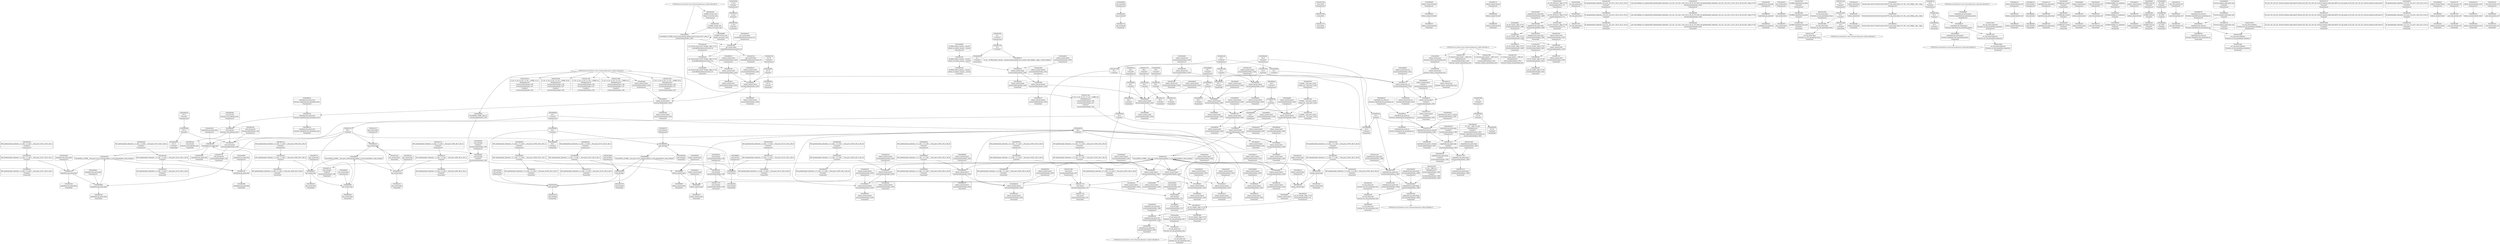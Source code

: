 digraph {
	CE0x4f92e50 [shape=record,shape=Mrecord,label="{CE0x4f92e50|superblock_has_perm:call|security/selinux/hooks.c,1863|*SummSource*}"]
	CE0x4fd40f0 [shape=record,shape=Mrecord,label="{CE0x4fd40f0|i64*_getelementptr_inbounds_(_2_x_i64_,_2_x_i64_*___llvm_gcov_ctr131,_i64_0,_i64_1)|*Constant*}"]
	CE0x5018310 [shape=record,shape=Mrecord,label="{CE0x5018310|0:_i32,_4:_i32,_8:_i32,_12:_i32,_:_CMRE_12,16_|*MultipleSource*|security/selinux/hooks.c,196|security/selinux/hooks.c,197|*LoadInst*|security/selinux/hooks.c,196}"]
	CE0x4fbcca0 [shape=record,shape=Mrecord,label="{CE0x4fbcca0|get_current:tmp2|*SummSource*}"]
	CE0x4f8fcf0 [shape=record,shape=Mrecord,label="{CE0x4f8fcf0|selinux_umount:tmp4|security/selinux/hooks.c,2650|*SummSource*}"]
	CE0x50189a0 [shape=record,shape=Mrecord,label="{CE0x50189a0|cred_sid:tmp6|security/selinux/hooks.c,197}"]
	CE0x4f83030 [shape=record,shape=Mrecord,label="{CE0x4f83030|i1_true|*Constant*|*SummSink*}"]
	CE0x4f9f3e0 [shape=record,shape=Mrecord,label="{CE0x4f9f3e0|selinux_umount:tmp16|security/selinux/hooks.c,2650|*SummSink*}"]
	CE0x4fe5a20 [shape=record,shape=Mrecord,label="{CE0x4fe5a20|get_current:tmp}"]
	CE0x4f98440 [shape=record,shape=Mrecord,label="{CE0x4f98440|i64*_getelementptr_inbounds_(_2_x_i64_,_2_x_i64_*___llvm_gcov_ctr131,_i64_0,_i64_0)|*Constant*|*SummSink*}"]
	CE0x4f99f60 [shape=record,shape=Mrecord,label="{CE0x4f99f60|selinux_umount:tmp2|*SummSink*}"]
	CE0x4f846f0 [shape=record,shape=Mrecord,label="{CE0x4f846f0|i64*_getelementptr_inbounds_(_11_x_i64_,_11_x_i64_*___llvm_gcov_ctr205,_i64_0,_i64_6)|*Constant*|*SummSink*}"]
	CE0x4fda770 [shape=record,shape=Mrecord,label="{CE0x4fda770|get_current:bb|*SummSink*}"]
	CE0x4fbc5d0 [shape=record,shape=Mrecord,label="{CE0x4fbc5d0|i64*_getelementptr_inbounds_(_11_x_i64_,_11_x_i64_*___llvm_gcov_ctr205,_i64_0,_i64_9)|*Constant*|*SummSink*}"]
	CE0x5019c10 [shape=record,shape=Mrecord,label="{CE0x5019c10|cred_sid:tmp3|*SummSink*}"]
	CE0x4fa11c0 [shape=record,shape=Mrecord,label="{CE0x4fa11c0|i64_4|*Constant*|*SummSink*}"]
	CE0x5015300 [shape=record,shape=Mrecord,label="{CE0x5015300|cred_sid:bb}"]
	CE0x4f99ef0 [shape=record,shape=Mrecord,label="{CE0x4f99ef0|selinux_umount:tmp2|*SummSource*}"]
	CE0x4fa4a30 [shape=record,shape=Mrecord,label="{CE0x4fa4a30|_ret_%struct.task_struct*_%tmp4,_!dbg_!27714|./arch/x86/include/asm/current.h,14|*SummSource*}"]
	CE0x4f90d90 [shape=record,shape=Mrecord,label="{CE0x4f90d90|selinux_umount:do.body|*SummSource*}"]
	CE0x4fa7ab0 [shape=record,shape=Mrecord,label="{CE0x4fa7ab0|get_current:tmp3|*SummSink*}"]
	CE0x4f8c360 [shape=record,shape=Mrecord,label="{CE0x4f8c360|selinux_umount:do.end|*SummSink*}"]
	CE0x4fd3f70 [shape=record,shape=Mrecord,label="{CE0x4fd3f70|cred_sid:tmp1|*SummSource*}"]
	CE0x4fa8920 [shape=record,shape=Mrecord,label="{CE0x4fa8920|selinux_umount:tmp9|security/selinux/hooks.c,2650|*SummSource*}"]
	CE0x4fb5fd0 [shape=record,shape=Mrecord,label="{CE0x4fb5fd0|cred_sid:tmp|*SummSink*}"]
	CE0x4f9f5b0 [shape=record,shape=Mrecord,label="{CE0x4f9f5b0|i64*_getelementptr_inbounds_(_11_x_i64_,_11_x_i64_*___llvm_gcov_ctr205,_i64_0,_i64_1)|*Constant*|*SummSink*}"]
	CE0x4f98bd0 [shape=record,shape=Mrecord,label="{CE0x4f98bd0|selinux_umount:tmp7|security/selinux/hooks.c,2650}"]
	CE0x4f8b0b0 [shape=record,shape=Mrecord,label="{CE0x4f8b0b0|selinux_umount:tmp13|security/selinux/hooks.c,2650|*SummSource*}"]
	CE0x4fa7a10 [shape=record,shape=Mrecord,label="{CE0x4fa7a10|get_current:tmp3|*SummSource*}"]
	CE0x4fd4930 [shape=record,shape=Mrecord,label="{CE0x4fd4930|COLLAPSED:_GCMRE_current_task_external_global_%struct.task_struct*:_elem_0::|security/selinux/hooks.c,2650}"]
	CE0x4fd57c0 [shape=record,shape=Mrecord,label="{CE0x4fd57c0|selinux_umount:mnt|Function::selinux_umount&Arg::mnt::|*SummSink*}"]
	CE0x4fa2fd0 [shape=record,shape=Mrecord,label="{CE0x4fa2fd0|i64_2|*Constant*}"]
	CE0x4f82a50 [shape=record,shape=Mrecord,label="{CE0x4f82a50|selinux_umount:tmp14|security/selinux/hooks.c,2650|*SummSink*}"]
	CE0x4f94e20 [shape=record,shape=Mrecord,label="{CE0x4f94e20|selinux_umount:tmp9|security/selinux/hooks.c,2650}"]
	CE0x4fb55b0 [shape=record,shape=Mrecord,label="{CE0x4fb55b0|superblock_has_perm:tmp1}"]
	CE0x65fce10 [shape=record,shape=Mrecord,label="{CE0x65fce10|COLLAPSED:_GCMRE___llvm_gcov_ctr205_internal_global_11_x_i64_zeroinitializer:_elem_0:default:}"]
	CE0x4f90d20 [shape=record,shape=Mrecord,label="{CE0x4f90d20|selinux_umount:do.body}"]
	CE0x4fd3480 [shape=record,shape=Mrecord,label="{CE0x4fd3480|cred_sid:tmp4|*LoadInst*|security/selinux/hooks.c,196}"]
	CE0x50196a0 [shape=record,shape=Mrecord,label="{CE0x50196a0|cred_sid:tmp2|*SummSource*}"]
	CE0x4f91c20 [shape=record,shape=Mrecord,label="{CE0x4f91c20|superblock_has_perm:s_security|security/selinux/hooks.c,1865}"]
	CE0x50177a0 [shape=record,shape=Mrecord,label="{CE0x50177a0|cred_sid:sid|security/selinux/hooks.c,197|*SummSink*}"]
	CE0x4fd48c0 [shape=record,shape=Mrecord,label="{CE0x4fd48c0|selinux_umount:cred4|security/selinux/hooks.c,2650}"]
	CE0x5019710 [shape=record,shape=Mrecord,label="{CE0x5019710|cred_sid:tmp2|*SummSink*}"]
	CE0x4f92b20 [shape=record,shape=Mrecord,label="{CE0x4f92b20|superblock_has_perm:call|security/selinux/hooks.c,1863}"]
	CE0x4fa40d0 [shape=record,shape=Mrecord,label="{CE0x4fa40d0|avc_has_perm:ssid|Function::avc_has_perm&Arg::ssid::|*SummSource*}"]
	CE0x4ff46c0 [shape=record,shape=Mrecord,label="{CE0x4ff46c0|COLLAPSED:_GCMRE___llvm_gcov_ctr98_internal_global_2_x_i64_zeroinitializer:_elem_0:default:}"]
	CE0x4fa57b0 [shape=record,shape=Mrecord,label="{CE0x4fa57b0|superblock_has_perm:tmp}"]
	"CONST[source:1(input),value:2(dynamic)][purpose:{object}][SrcIdx:1]"
	CE0x50164f0 [shape=record,shape=Mrecord,label="{CE0x50164f0|superblock_has_perm:call2|security/selinux/hooks.c,1866|*SummSource*}"]
	CE0x500a330 [shape=record,shape=Mrecord,label="{CE0x500a330|superblock_has_perm:tmp4|*LoadInst*|security/selinux/hooks.c,1865|*SummSource*}"]
	CE0x5016bb0 [shape=record,shape=Mrecord,label="{CE0x5016bb0|avc_has_perm:entry|*SummSource*}"]
	CE0x4f9ee50 [shape=record,shape=Mrecord,label="{CE0x4f9ee50|selinux_umount:tmp15|security/selinux/hooks.c,2650|*SummSink*}"]
	CE0x4f9bb70 [shape=record,shape=Mrecord,label="{CE0x4f9bb70|0:_i8,_:_GCMR_selinux_umount.__warned_internal_global_i8_0,_section_.data.unlikely_,_align_1:_elem_0:default:}"]
	CE0x500e840 [shape=record,shape=Mrecord,label="{CE0x500e840|superblock_has_perm:tmp6|security/selinux/hooks.c,1866}"]
	CE0x4fbbfd0 [shape=record,shape=Mrecord,label="{CE0x4fbbfd0|i8*_getelementptr_inbounds_(_45_x_i8_,_45_x_i8_*_.str12,_i32_0,_i32_0)|*Constant*}"]
	CE0x4fa7250 [shape=record,shape=Mrecord,label="{CE0x4fa7250|8:_%struct.super_block*,_:_CRE_8,16_|*MultipleSource*|security/selinux/hooks.c,2652|Function::selinux_umount&Arg::mnt::}"]
	CE0x4fab450 [shape=record,shape=Mrecord,label="{CE0x4fab450|i64_1|*Constant*}"]
	CE0x4fbbe40 [shape=record,shape=Mrecord,label="{CE0x4fbbe40|cred_sid:cred|Function::cred_sid&Arg::cred::}"]
	CE0x4f8fab0 [shape=record,shape=Mrecord,label="{CE0x4f8fab0|i64_3|*Constant*|*SummSource*}"]
	CE0x4fa5890 [shape=record,shape=Mrecord,label="{CE0x4fa5890|superblock_has_perm:tmp|*SummSource*}"]
	CE0x4fc4e70 [shape=record,shape=Mrecord,label="{CE0x4fc4e70|selinux_umount:tmp18|security/selinux/hooks.c,2650|*SummSink*}"]
	CE0x4f996b0 [shape=record,shape=Mrecord,label="{CE0x4f996b0|selinux_umount:tmp12|security/selinux/hooks.c,2650|*SummSource*}"]
	CE0x4fa8560 [shape=record,shape=Mrecord,label="{CE0x4fa8560|_call_void_lockdep_rcu_suspicious(i8*_getelementptr_inbounds_(_25_x_i8_,_25_x_i8_*_.str3,_i32_0,_i32_0),_i32_2650,_i8*_getelementptr_inbounds_(_45_x_i8_,_45_x_i8_*_.str12,_i32_0,_i32_0))_#10,_!dbg_!27729|security/selinux/hooks.c,2650}"]
	CE0x4f98e00 [shape=record,shape=Mrecord,label="{CE0x4f98e00|selinux_umount:tmp7|security/selinux/hooks.c,2650|*SummSource*}"]
	CE0x4f943f0 [shape=record,shape=Mrecord,label="{CE0x4f943f0|superblock_has_perm:bb|*SummSource*}"]
	CE0x4f9db70 [shape=record,shape=Mrecord,label="{CE0x4f9db70|selinux_umount:call3|security/selinux/hooks.c,2650|*SummSource*}"]
	CE0x4fa4820 [shape=record,shape=Mrecord,label="{CE0x4fa4820|get_current:entry|*SummSource*}"]
	CE0x4fd7860 [shape=record,shape=Mrecord,label="{CE0x4fd7860|GLOBAL:superblock_has_perm|*Constant*|*SummSource*}"]
	CE0x5012b00 [shape=record,shape=Mrecord,label="{CE0x5012b00|i16_5|*Constant*}"]
	CE0x4fd8010 [shape=record,shape=Mrecord,label="{CE0x4fd8010|superblock_has_perm:cred|Function::superblock_has_perm&Arg::cred::|*SummSource*}"]
	CE0x4fe4560 [shape=record,shape=Mrecord,label="{CE0x4fe4560|superblock_has_perm:tmp2|*SummSource*}"]
	CE0x4f93670 [shape=record,shape=Mrecord,label="{CE0x4f93670|_ret_i32_%tmp6,_!dbg_!27716|security/selinux/hooks.c,197}"]
	CE0x4fa07b0 [shape=record,shape=Mrecord,label="{CE0x4fa07b0|GLOBAL:selinux_umount.__warned|Global_var:selinux_umount.__warned|*SummSink*}"]
	CE0x4f93980 [shape=record,shape=Mrecord,label="{CE0x4f93980|_ret_i32_%tmp6,_!dbg_!27716|security/selinux/hooks.c,197|*SummSink*}"]
	CE0x4fd94c0 [shape=record,shape=Mrecord,label="{CE0x4fd94c0|_ret_i32_%call2,_!dbg_!27722|security/selinux/hooks.c,1866}"]
	CE0x5017900 [shape=record,shape=Mrecord,label="{CE0x5017900|cred_sid:sid|security/selinux/hooks.c,197|*SummSource*}"]
	CE0x5018560 [shape=record,shape=Mrecord,label="{CE0x5018560|0:_i32,_4:_i32,_8:_i32,_12:_i32,_:_CMRE_16,20_|*MultipleSource*|security/selinux/hooks.c,196|security/selinux/hooks.c,197|*LoadInst*|security/selinux/hooks.c,196}"]
	CE0x4f9a3b0 [shape=record,shape=Mrecord,label="{CE0x4f9a3b0|selinux_umount:bb|*SummSink*}"]
	CE0x5019630 [shape=record,shape=Mrecord,label="{CE0x5019630|cred_sid:tmp2}"]
	CE0x4f9a470 [shape=record,shape=Mrecord,label="{CE0x4f9a470|selinux_umount:tmp3|*SummSink*}"]
	CE0x5015770 [shape=record,shape=Mrecord,label="{CE0x5015770|cred_sid:bb|*SummSink*}"]
	CE0x4fdc040 [shape=record,shape=Mrecord,label="{CE0x4fdc040|%struct.task_struct*_(%struct.task_struct**)*_asm_movq_%gs:$_1:P_,$0_,_r,im,_dirflag_,_fpsr_,_flags_}"]
	CE0x5013660 [shape=record,shape=Mrecord,label="{CE0x5013660|avc_has_perm:requested|Function::avc_has_perm&Arg::requested::|*SummSink*}"]
	CE0x4ffaa10 [shape=record,shape=Mrecord,label="{CE0x4ffaa10|i64*_getelementptr_inbounds_(_2_x_i64_,_2_x_i64_*___llvm_gcov_ctr98,_i64_0,_i64_1)|*Constant*}"]
	CE0x4fe1a80 [shape=record,shape=Mrecord,label="{CE0x4fe1a80|i32_1|*Constant*}"]
	CE0x4f8c520 [shape=record,shape=Mrecord,label="{CE0x4f8c520|selinux_umount:land.lhs.true|*SummSource*}"]
	CE0x4fd8e70 [shape=record,shape=Mrecord,label="{CE0x4fd8e70|superblock_has_perm:perms|Function::superblock_has_perm&Arg::perms::}"]
	CE0x4fd99c0 [shape=record,shape=Mrecord,label="{CE0x4fd99c0|_ret_i32_%call2,_!dbg_!27722|security/selinux/hooks.c,1866|*SummSource*}"]
	CE0x50134f0 [shape=record,shape=Mrecord,label="{CE0x50134f0|avc_has_perm:requested|Function::avc_has_perm&Arg::requested::|*SummSource*}"]
	CE0x4fda160 [shape=record,shape=Mrecord,label="{CE0x4fda160|_ret_i32_%call5,_!dbg_!27742|security/selinux/hooks.c,2652|*SummSink*}"]
	CE0x4fa2580 [shape=record,shape=Mrecord,label="{CE0x4fa2580|i8*_getelementptr_inbounds_(_45_x_i8_,_45_x_i8_*_.str12,_i32_0,_i32_0)|*Constant*|*SummSource*}"]
	CE0x6df93d0 [shape=record,shape=Mrecord,label="{CE0x6df93d0|i64_0|*Constant*}"]
	CE0x4f935a0 [shape=record,shape=Mrecord,label="{CE0x4f935a0|cred_sid:cred|Function::cred_sid&Arg::cred::|*SummSink*}"]
	CE0x4fa0920 [shape=record,shape=Mrecord,label="{CE0x4fa0920|selinux_umount:tmp8|security/selinux/hooks.c,2650}"]
	CE0x4fbc240 [shape=record,shape=Mrecord,label="{CE0x4fbc240|i64*_getelementptr_inbounds_(_11_x_i64_,_11_x_i64_*___llvm_gcov_ctr205,_i64_0,_i64_9)|*Constant*}"]
	CE0x6cffc10 [shape=record,shape=Mrecord,label="{CE0x6cffc10|selinux_umount:tmp3|*SummSource*}"]
	CE0x63225d0 [shape=record,shape=Mrecord,label="{CE0x63225d0|i64*_getelementptr_inbounds_(_11_x_i64_,_11_x_i64_*___llvm_gcov_ctr205,_i64_0,_i64_0)|*Constant*|*SummSource*}"]
	CE0x5017120 [shape=record,shape=Mrecord,label="{CE0x5017120|cred_sid:tmp5|security/selinux/hooks.c,196|*SummSink*}"]
	CE0x4fbfda0 [shape=record,shape=Mrecord,label="{CE0x4fbfda0|cred_sid:entry}"]
	CE0x4f9d7d0 [shape=record,shape=Mrecord,label="{CE0x4f9d7d0|selinux_umount:call3|security/selinux/hooks.c,2650}"]
	CE0x6cffae0 [shape=record,shape=Mrecord,label="{CE0x6cffae0|selinux_umount:tmp3}"]
	CE0x4faac40 [shape=record,shape=Mrecord,label="{CE0x4faac40|selinux_umount:tmp10|security/selinux/hooks.c,2650|*SummSink*}"]
	CE0x4fbbd60 [shape=record,shape=Mrecord,label="{CE0x4fbbd60|cred_sid:entry|*SummSink*}"]
	CE0x4fd53e0 [shape=record,shape=Mrecord,label="{CE0x4fd53e0|selinux_umount:tmp21|security/selinux/hooks.c,2650|*SummSink*}"]
	CE0x4f92f60 [shape=record,shape=Mrecord,label="{CE0x4f92f60|superblock_has_perm:call|security/selinux/hooks.c,1863|*SummSink*}"]
	CE0x4fd9e50 [shape=record,shape=Mrecord,label="{CE0x4fd9e50|_ret_i32_%call5,_!dbg_!27742|security/selinux/hooks.c,2652}"]
	CE0x4fa4df0 [shape=record,shape=Mrecord,label="{CE0x4fa4df0|i32_78|*Constant*}"]
	CE0x4f8fbf0 [shape=record,shape=Mrecord,label="{CE0x4f8fbf0|selinux_umount:tmp4|security/selinux/hooks.c,2650}"]
	CE0x5012f40 [shape=record,shape=Mrecord,label="{CE0x5012f40|_ret_i32_%retval.0,_!dbg_!27728|security/selinux/avc.c,775}"]
	CE0x4f91df0 [shape=record,shape=Mrecord,label="{CE0x4f91df0|superblock_has_perm:s_security|security/selinux/hooks.c,1865|*SummSink*}"]
	CE0x4fd3a10 [shape=record,shape=Mrecord,label="{CE0x4fd3a10|cred_sid:tmp5|security/selinux/hooks.c,196|*SummSource*}"]
	CE0x4fd7010 [shape=record,shape=Mrecord,label="{CE0x4fd7010|selinux_umount:tmp22|*LoadInst*|security/selinux/hooks.c,2652|*SummSink*}"]
	CE0x4f9ea40 [shape=record,shape=Mrecord,label="{CE0x4f9ea40|i64_1|*Constant*|*SummSink*}"]
	CE0x4f8b330 [shape=record,shape=Mrecord,label="{CE0x4f8b330|selinux_umount:tmp14|security/selinux/hooks.c,2650}"]
	CE0x4fd3600 [shape=record,shape=Mrecord,label="{CE0x4fd3600|cred_sid:tmp4|*LoadInst*|security/selinux/hooks.c,196|*SummSource*}"]
	CE0x4f83910 [shape=record,shape=Mrecord,label="{CE0x4f83910|i64*_getelementptr_inbounds_(_11_x_i64_,_11_x_i64_*___llvm_gcov_ctr205,_i64_0,_i64_8)|*Constant*|*SummSource*}"]
	CE0x6df9280 [shape=record,shape=Mrecord,label="{CE0x6df9280|selinux_umount:tobool|security/selinux/hooks.c,2650}"]
	CE0x4fa29e0 [shape=record,shape=Mrecord,label="{CE0x4fa29e0|selinux_umount:tmp|*SummSink*}"]
	CE0x5017710 [shape=record,shape=Mrecord,label="{CE0x5017710|cred_sid:sid|security/selinux/hooks.c,197}"]
	CE0x4fa1960 [shape=record,shape=Mrecord,label="{CE0x4fa1960|selinux_umount:tobool1|security/selinux/hooks.c,2650|*SummSource*}"]
	CE0x4f9dcd0 [shape=record,shape=Mrecord,label="{CE0x4f9dcd0|i32_0|*Constant*|*SummSource*}"]
	CE0x4fd2ee0 [shape=record,shape=Mrecord,label="{CE0x4fd2ee0|i32_0|*Constant*}"]
	CE0x5012ca0 [shape=record,shape=Mrecord,label="{CE0x5012ca0|i16_5|*Constant*|*SummSource*}"]
	"CONST[source:0(mediator),value:2(dynamic)][purpose:{subject}][SnkIdx:0]"
	CE0x4f8edb0 [shape=record,shape=Mrecord,label="{CE0x4f8edb0|i64_0|*Constant*|*SummSink*}"]
	CE0x5019270 [shape=record,shape=Mrecord,label="{CE0x5019270|i64*_getelementptr_inbounds_(_2_x_i64_,_2_x_i64_*___llvm_gcov_ctr131,_i64_0,_i64_1)|*Constant*|*SummSink*}"]
	CE0x4fd7b00 [shape=record,shape=Mrecord,label="{CE0x4fd7b00|superblock_has_perm:entry}"]
	CE0x4fe45d0 [shape=record,shape=Mrecord,label="{CE0x4fe45d0|superblock_has_perm:tmp2|*SummSink*}"]
	CE0x4fc4880 [shape=record,shape=Mrecord,label="{CE0x4fc4880|selinux_umount:tmp17|security/selinux/hooks.c,2650|*SummSink*}"]
	CE0x4f91220 [shape=record,shape=Mrecord,label="{CE0x4f91220|superblock_has_perm:tmp2}"]
	CE0x50130d0 [shape=record,shape=Mrecord,label="{CE0x50130d0|avc_has_perm:tclass|Function::avc_has_perm&Arg::tclass::|*SummSource*}"]
	CE0x4f83630 [shape=record,shape=Mrecord,label="{CE0x4f83630|i64*_getelementptr_inbounds_(_11_x_i64_,_11_x_i64_*___llvm_gcov_ctr205,_i64_0,_i64_8)|*Constant*|*SummSink*}"]
	CE0x4fb5eb0 [shape=record,shape=Mrecord,label="{CE0x4fb5eb0|i64*_getelementptr_inbounds_(_2_x_i64_,_2_x_i64_*___llvm_gcov_ctr98,_i64_0,_i64_0)|*Constant*}"]
	CE0x4fbc640 [shape=record,shape=Mrecord,label="{CE0x4fbc640|selinux_umount:tmp17|security/selinux/hooks.c,2650}"]
	CE0x4fa3850 [shape=record,shape=Mrecord,label="{CE0x4fa3850|GLOBAL:get_current|*Constant*}"]
	CE0x4f8c160 [shape=record,shape=Mrecord,label="{CE0x4f8c160|selinux_umount:entry}"]
	CE0x5016a40 [shape=record,shape=Mrecord,label="{CE0x5016a40|avc_has_perm:entry}"]
	CE0x4fb60d0 [shape=record,shape=Mrecord,label="{CE0x4fb60d0|cred_sid:tmp1}"]
	CE0x4f9a560 [shape=record,shape=Mrecord,label="{CE0x4f9a560|_call_void_mcount()_#3|*SummSource*}"]
	CE0x4fa2680 [shape=record,shape=Mrecord,label="{CE0x4fa2680|i8*_getelementptr_inbounds_(_45_x_i8_,_45_x_i8_*_.str12,_i32_0,_i32_0)|*Constant*|*SummSink*}"]
	CE0x4f9dfd0 [shape=record,shape=Mrecord,label="{CE0x4f9dfd0|selinux_umount:entry|*SummSource*}"]
	CE0x4f8c710 [shape=record,shape=Mrecord,label="{CE0x4f8c710|selinux_umount:do.end|*SummSource*}"]
	CE0x4fa0680 [shape=record,shape=Mrecord,label="{CE0x4fa0680|GLOBAL:selinux_umount.__warned|Global_var:selinux_umount.__warned|*SummSource*}"]
	CE0x5015500 [shape=record,shape=Mrecord,label="{CE0x5015500|cred_sid:bb|*SummSource*}"]
	CE0x5012dd0 [shape=record,shape=Mrecord,label="{CE0x5012dd0|i16_5|*Constant*|*SummSink*}"]
	CE0x4fd8b30 [shape=record,shape=Mrecord,label="{CE0x4fd8b30|superblock_has_perm:perms|Function::superblock_has_perm&Arg::perms::|*SummSink*}"]
	CE0x4fd8950 [shape=record,shape=Mrecord,label="{CE0x4fd8950|i32_4|*Constant*|*SummSink*}"]
	CE0x4fbcd10 [shape=record,shape=Mrecord,label="{CE0x4fbcd10|get_current:tmp2|*SummSink*}"]
	CE0x5017bf0 [shape=record,shape=Mrecord,label="{CE0x5017bf0|0:_i32,_4:_i32,_8:_i32,_12:_i32,_:_CMRE_0,4_|*MultipleSource*|security/selinux/hooks.c,196|security/selinux/hooks.c,197|*LoadInst*|security/selinux/hooks.c,196}"]
	CE0x4f97530 [shape=record,shape=Mrecord,label="{CE0x4f97530|selinux_umount:tmp5|security/selinux/hooks.c,2650}"]
	CE0x4f98f30 [shape=record,shape=Mrecord,label="{CE0x4f98f30|selinux_umount:tmp7|security/selinux/hooks.c,2650|*SummSink*}"]
	CE0x4f934d0 [shape=record,shape=Mrecord,label="{CE0x4f934d0|cred_sid:cred|Function::cred_sid&Arg::cred::|*SummSource*}"]
	CE0x4f8eca0 [shape=record,shape=Mrecord,label="{CE0x4f8eca0|i64_0|*Constant*|*SummSource*}"]
	"CONST[source:0(mediator),value:0(static)][purpose:{operation}][SrcIdx:2]"
	CE0x4f8f300 [shape=record,shape=Mrecord,label="{CE0x4f8f300|selinux_umount:tmp5|security/selinux/hooks.c,2650|*SummSink*}"]
	CE0x4fd85f0 [shape=record,shape=Mrecord,label="{CE0x4fd85f0|superblock_has_perm:sb|Function::superblock_has_perm&Arg::sb::|*SummSink*}"]
	CE0x4fa18d0 [shape=record,shape=Mrecord,label="{CE0x4fa18d0|selinux_umount:tobool1|security/selinux/hooks.c,2650}"]
	CE0x4fd7990 [shape=record,shape=Mrecord,label="{CE0x4fd7990|GLOBAL:superblock_has_perm|*Constant*|*SummSink*}"]
	CE0x4fa62a0 [shape=record,shape=Mrecord,label="{CE0x4fa62a0|GLOBAL:lockdep_rcu_suspicious|*Constant*}"]
	CE0x4fd7420 [shape=record,shape=Mrecord,label="{CE0x4fd7420|selinux_umount:call5|security/selinux/hooks.c,2652|*SummSource*}"]
	CE0x4fa0c90 [shape=record,shape=Mrecord,label="{CE0x4fa0c90|selinux_umount:if.end|*SummSink*}"]
	CE0x4fbfc40 [shape=record,shape=Mrecord,label="{CE0x4fbfc40|GLOBAL:cred_sid|*Constant*|*SummSink*}"]
	CE0x4fbfbd0 [shape=record,shape=Mrecord,label="{CE0x4fbfbd0|GLOBAL:cred_sid|*Constant*|*SummSource*}"]
	CE0x4fbbc20 [shape=record,shape=Mrecord,label="{CE0x4fbbc20|cred_sid:entry|*SummSource*}"]
	CE0x4ff8060 [shape=record,shape=Mrecord,label="{CE0x4ff8060|i64*_getelementptr_inbounds_(_2_x_i64_,_2_x_i64_*___llvm_gcov_ctr98,_i64_0,_i64_1)|*Constant*|*SummSink*}"]
	CE0x4fa7f00 [shape=record,shape=Mrecord,label="{CE0x4fa7f00|i8_1|*Constant*|*SummSource*}"]
	CE0x6df94d0 [shape=record,shape=Mrecord,label="{CE0x6df94d0|i64_3|*Constant*}"]
	CE0x4f94a90 [shape=record,shape=Mrecord,label="{CE0x4f94a90|i64_5|*Constant*}"]
	CE0x4fbaa40 [shape=record,shape=Mrecord,label="{CE0x4fbaa40|i32_2650|*Constant*|*SummSink*}"]
	CE0x5013be0 [shape=record,shape=Mrecord,label="{CE0x5013be0|_ret_i32_%retval.0,_!dbg_!27728|security/selinux/avc.c,775|*SummSource*}"]
	CE0x4f92db0 [shape=record,shape=Mrecord,label="{CE0x4f92db0|GLOBAL:cred_sid|*Constant*}"]
	CE0x4f9cfa0 [shape=record,shape=Mrecord,label="{CE0x4f9cfa0|selinux_umount:tmp19|security/selinux/hooks.c,2650|*SummSink*}"]
	CE0x4fa36e0 [shape=record,shape=Mrecord,label="{CE0x4fa36e0|selinux_umount:call3|security/selinux/hooks.c,2650|*SummSink*}"]
	CE0x4fa4560 [shape=record,shape=Mrecord,label="{CE0x4fa4560|avc_has_perm:tsid|Function::avc_has_perm&Arg::tsid::|*SummSink*}"]
	CE0x4fa3e20 [shape=record,shape=Mrecord,label="{CE0x4fa3e20|avc_has_perm:ssid|Function::avc_has_perm&Arg::ssid::}"]
	CE0x4fd25b0 [shape=record,shape=Mrecord,label="{CE0x4fd25b0|_call_void_mcount()_#3|*SummSink*}"]
	CE0x4ff7d10 [shape=record,shape=Mrecord,label="{CE0x4ff7d10|i64_1|*Constant*}"]
	CE0x4f8f290 [shape=record,shape=Mrecord,label="{CE0x4f8f290|selinux_umount:tmp5|security/selinux/hooks.c,2650|*SummSource*}"]
	CE0x4f82bc0 [shape=record,shape=Mrecord,label="{CE0x4f82bc0|i1_true|*Constant*}"]
	CE0x4faaa30 [shape=record,shape=Mrecord,label="{CE0x4faaa30|selinux_umount:tmp8|security/selinux/hooks.c,2650|*SummSink*}"]
	CE0x4f93ab0 [shape=record,shape=Mrecord,label="{CE0x4f93ab0|superblock_has_perm:s_security|security/selinux/hooks.c,1865|*SummSource*}"]
	CE0x4f9a8e0 [shape=record,shape=Mrecord,label="{CE0x4f9a8e0|selinux_umount:call|security/selinux/hooks.c,2650|*SummSource*}"]
	CE0x4fd5f90 [shape=record,shape=Mrecord,label="{CE0x4fd5f90|selinux_umount:mnt_sb|security/selinux/hooks.c,2652|*SummSink*}"]
	CE0x4fdbf80 [shape=record,shape=Mrecord,label="{CE0x4fdbf80|GLOBAL:current_task|Global_var:current_task|*SummSink*}"]
	CE0x4fd26b0 [shape=record,shape=Mrecord,label="{CE0x4fd26b0|i32_22|*Constant*}"]
	CE0x4f9a7b0 [shape=record,shape=Mrecord,label="{CE0x4f9a7b0|selinux_umount:call|security/selinux/hooks.c,2650}"]
	CE0x4fe0710 [shape=record,shape=Mrecord,label="{CE0x4fe0710|i64*_getelementptr_inbounds_(_2_x_i64_,_2_x_i64_*___llvm_gcov_ctr98,_i64_0,_i64_0)|*Constant*|*SummSource*}"]
	CE0x4fd8120 [shape=record,shape=Mrecord,label="{CE0x4fd8120|superblock_has_perm:cred|Function::superblock_has_perm&Arg::cred::|*SummSink*}"]
	CE0x4837fe0 [shape=record,shape=Mrecord,label="{CE0x4837fe0|i32_0|*Constant*}"]
	CE0x50138a0 [shape=record,shape=Mrecord,label="{CE0x50138a0|avc_has_perm:auditdata|Function::avc_has_perm&Arg::auditdata::}"]
	CE0x4fd4420 [shape=record,shape=Mrecord,label="{CE0x4fd4420|i64*_getelementptr_inbounds_(_2_x_i64_,_2_x_i64_*___llvm_gcov_ctr131,_i64_0,_i64_1)|*Constant*|*SummSource*}"]
	CE0x5021cf0 [shape=record,shape=Mrecord,label="{CE0x5021cf0|superblock_has_perm:sid1|security/selinux/hooks.c,1866|*SummSource*}"]
	"CONST[source:0(mediator),value:2(dynamic)][purpose:{object}][SnkIdx:1]"
	CE0x4fb6330 [shape=record,shape=Mrecord,label="{CE0x4fb6330|%struct.task_struct*_(%struct.task_struct**)*_asm_movq_%gs:$_1:P_,$0_,_r,im,_dirflag_,_fpsr_,_flags_|*SummSource*}"]
	CE0x4f9be30 [shape=record,shape=Mrecord,label="{CE0x4f9be30|selinux_umount:land.lhs.true|*SummSink*}"]
	CE0x4fa7460 [shape=record,shape=Mrecord,label="{CE0x4fa7460|selinux_umount:call5|security/selinux/hooks.c,2652}"]
	CE0x5021e90 [shape=record,shape=Mrecord,label="{CE0x5021e90|superblock_has_perm:sid1|security/selinux/hooks.c,1866}"]
	CE0x4fd4300 [shape=record,shape=Mrecord,label="{CE0x4fd4300|cred_sid:tmp1|*SummSink*}"]
	CE0x5019d10 [shape=record,shape=Mrecord,label="{CE0x5019d10|_call_void_mcount()_#3}"]
	CE0x4fa5a40 [shape=record,shape=Mrecord,label="{CE0x4fa5a40|_call_void_lockdep_rcu_suspicious(i8*_getelementptr_inbounds_(_25_x_i8_,_25_x_i8_*_.str3,_i32_0,_i32_0),_i32_2650,_i8*_getelementptr_inbounds_(_45_x_i8_,_45_x_i8_*_.str12,_i32_0,_i32_0))_#10,_!dbg_!27729|security/selinux/hooks.c,2650|*SummSink*}"]
	CE0x5016710 [shape=record,shape=Mrecord,label="{CE0x5016710|i32_(i32,_i32,_i16,_i32,_%struct.common_audit_data*)*_bitcast_(i32_(i32,_i32,_i16,_i32,_%struct.common_audit_data.495*)*_avc_has_perm_to_i32_(i32,_i32,_i16,_i32,_%struct.common_audit_data*)*)|*Constant*|*SummSource*}"]
	CE0x4f82920 [shape=record,shape=Mrecord,label="{CE0x4f82920|selinux_umount:tmp14|security/selinux/hooks.c,2650|*SummSource*}"]
	CE0x50222d0 [shape=record,shape=Mrecord,label="{CE0x50222d0|8:_i32,_:_CRE_8,12_|*MultipleSource*|security/selinux/hooks.c,1865|*LoadInst*|security/selinux/hooks.c,1865|security/selinux/hooks.c,1866}"]
	CE0x4fa6440 [shape=record,shape=Mrecord,label="{CE0x4fa6440|GLOBAL:lockdep_rcu_suspicious|*Constant*|*SummSink*}"]
	CE0x4f82f00 [shape=record,shape=Mrecord,label="{CE0x4f82f00|i1_true|*Constant*|*SummSource*}"]
	CE0x4fe3440 [shape=record,shape=Mrecord,label="{CE0x4fe3440|GLOBAL:current_task|Global_var:current_task}"]
	CE0x4fd87a0 [shape=record,shape=Mrecord,label="{CE0x4fd87a0|i32_4|*Constant*|*SummSource*}"]
	CE0x4fa60c0 [shape=record,shape=Mrecord,label="{CE0x4fa60c0|i8*_getelementptr_inbounds_(_25_x_i8_,_25_x_i8_*_.str3,_i32_0,_i32_0)|*Constant*|*SummSource*}"]
	CE0x4fd5dc0 [shape=record,shape=Mrecord,label="{CE0x4fd5dc0|i32_1|*Constant*|*SummSink*}"]
	CE0x4fab2a0 [shape=record,shape=Mrecord,label="{CE0x4fab2a0|selinux_umount:tmp|*SummSource*}"]
	CE0x4f9c520 [shape=record,shape=Mrecord,label="{CE0x4f9c520|selinux_umount:if.then|*SummSink*}"]
	CE0x4fc4cf0 [shape=record,shape=Mrecord,label="{CE0x4fc4cf0|selinux_umount:tmp18|security/selinux/hooks.c,2650|*SummSource*}"]
	CE0x4fd6170 [shape=record,shape=Mrecord,label="{CE0x4fd6170|selinux_umount:mnt_sb|security/selinux/hooks.c,2652}"]
	CE0x4f947e0 [shape=record,shape=Mrecord,label="{CE0x4f947e0|get_current:tmp2}"]
	CE0x4fd6e40 [shape=record,shape=Mrecord,label="{CE0x4fd6e40|selinux_umount:tmp22|*LoadInst*|security/selinux/hooks.c,2652|*SummSource*}"]
	CE0x4f98610 [shape=record,shape=Mrecord,label="{CE0x4f98610|cred_sid:tmp}"]
	CE0x4fa7b50 [shape=record,shape=Mrecord,label="{CE0x4fa7b50|_call_void_mcount()_#3}"]
	CE0x4fda3e0 [shape=record,shape=Mrecord,label="{CE0x4fda3e0|get_current:bb}"]
	CE0x4fd8ce0 [shape=record,shape=Mrecord,label="{CE0x4fd8ce0|%struct.common_audit_data*_null|*Constant*}"]
	CE0x4fbce40 [shape=record,shape=Mrecord,label="{CE0x4fbce40|get_current:tmp3}"]
	CE0x4fe4860 [shape=record,shape=Mrecord,label="{CE0x4fe4860|superblock_has_perm:tmp3}"]
	CE0x4fffed0 [shape=record,shape=Mrecord,label="{CE0x4fffed0|cred_sid:tmp6|security/selinux/hooks.c,197|*SummSink*}"]
	CE0x4fa3040 [shape=record,shape=Mrecord,label="{CE0x4fa3040|i64_2|*Constant*|*SummSource*}"]
	CE0x4f8f5c0 [shape=record,shape=Mrecord,label="{CE0x4f8f5c0|selinux_umount:tmp6|security/selinux/hooks.c,2650|*SummSource*}"]
	CE0x500a110 [shape=record,shape=Mrecord,label="{CE0x500a110|superblock_has_perm:tmp4|*LoadInst*|security/selinux/hooks.c,1865}"]
	CE0x4faa1f0 [shape=record,shape=Mrecord,label="{CE0x4faa1f0|selinux_umount:bb}"]
	CE0x5016930 [shape=record,shape=Mrecord,label="{CE0x5016930|i32_(i32,_i32,_i16,_i32,_%struct.common_audit_data*)*_bitcast_(i32_(i32,_i32,_i16,_i32,_%struct.common_audit_data.495*)*_avc_has_perm_to_i32_(i32,_i32,_i16,_i32,_%struct.common_audit_data*)*)|*Constant*|*SummSink*}"]
	CE0x4fd7510 [shape=record,shape=Mrecord,label="{CE0x4fd7510|selinux_umount:call5|security/selinux/hooks.c,2652|*SummSink*}"]
	CE0x4f9dde0 [shape=record,shape=Mrecord,label="{CE0x4f9dde0|i32_0|*Constant*|*SummSink*}"]
	CE0x5013410 [shape=record,shape=Mrecord,label="{CE0x5013410|avc_has_perm:requested|Function::avc_has_perm&Arg::requested::}"]
	CE0x4f9a2e0 [shape=record,shape=Mrecord,label="{CE0x4f9a2e0|selinux_umount:bb|*SummSource*}"]
	CE0x4fd4f70 [shape=record,shape=Mrecord,label="{CE0x4fd4f70|selinux_umount:tmp21|security/selinux/hooks.c,2650}"]
	CE0x4fa0e70 [shape=record,shape=Mrecord,label="{CE0x4fa0e70|selinux_umount:tobool1|security/selinux/hooks.c,2650|*SummSink*}"]
	CE0x5014f80 [shape=record,shape=Mrecord,label="{CE0x5014f80|_ret_i32_%retval.0,_!dbg_!27728|security/selinux/avc.c,775|*SummSink*}"]
	CE0x4fbc710 [shape=record,shape=Mrecord,label="{CE0x4fbc710|i64*_getelementptr_inbounds_(_2_x_i64_,_2_x_i64_*___llvm_gcov_ctr98,_i64_0,_i64_1)|*Constant*|*SummSource*}"]
	CE0x50217d0 [shape=record,shape=Mrecord,label="{CE0x50217d0|superblock_has_perm:tmp5|security/selinux/hooks.c,1865}"]
	CE0x4fa4f60 [shape=record,shape=Mrecord,label="{CE0x4fa4f60|_ret_%struct.task_struct*_%tmp4,_!dbg_!27714|./arch/x86/include/asm/current.h,14|*SummSink*}"]
	CE0x4f97610 [shape=record,shape=Mrecord,label="{CE0x4f97610|GLOBAL:__llvm_gcov_ctr205|Global_var:__llvm_gcov_ctr205|*SummSource*}"]
	CE0x4fc4fe0 [shape=record,shape=Mrecord,label="{CE0x4fc4fe0|selinux_umount:tmp19|security/selinux/hooks.c,2650}"]
	CE0x4fd7660 [shape=record,shape=Mrecord,label="{CE0x4fd7660|GLOBAL:superblock_has_perm|*Constant*}"]
	CE0x4fa9fa0 [shape=record,shape=Mrecord,label="{CE0x4fa9fa0|get_current:tmp1|*SummSource*}"]
	CE0x5018bc0 [shape=record,shape=Mrecord,label="{CE0x5018bc0|cred_sid:tmp6|security/selinux/hooks.c,197|*SummSource*}"]
	CE0x4f9c310 [shape=record,shape=Mrecord,label="{CE0x4f9c310|selinux_umount:land.lhs.true2}"]
	CE0x4fa1ab0 [shape=record,shape=Mrecord,label="{CE0x4fa1ab0|i64_4|*Constant*}"]
	CE0x4f9ce80 [shape=record,shape=Mrecord,label="{CE0x4f9ce80|i64*_getelementptr_inbounds_(_11_x_i64_,_11_x_i64_*___llvm_gcov_ctr205,_i64_0,_i64_10)|*Constant*|*SummSource*}"]
	CE0x4f9c4b0 [shape=record,shape=Mrecord,label="{CE0x4f9c4b0|get_current:tmp|*SummSink*}"]
	CE0x4f9ecc0 [shape=record,shape=Mrecord,label="{CE0x4f9ecc0|selinux_umount:tmp1|*SummSource*}"]
	CE0x4fe17f0 [shape=record,shape=Mrecord,label="{CE0x4fe17f0|_call_void_mcount()_#3|*SummSource*}"]
	CE0x4fa4170 [shape=record,shape=Mrecord,label="{CE0x4fa4170|avc_has_perm:ssid|Function::avc_has_perm&Arg::ssid::|*SummSink*}"]
	CE0x4fda030 [shape=record,shape=Mrecord,label="{CE0x4fda030|_ret_i32_%call5,_!dbg_!27742|security/selinux/hooks.c,2652|*SummSource*}"]
	CE0x4f99950 [shape=record,shape=Mrecord,label="{CE0x4f99950|i64*_getelementptr_inbounds_(_11_x_i64_,_11_x_i64_*___llvm_gcov_ctr205,_i64_0,_i64_6)|*Constant*}"]
	CE0x4f9cc00 [shape=record,shape=Mrecord,label="{CE0x4f9cc00|selinux_umount:entry|*SummSink*}"]
	CE0x4f97df0 [shape=record,shape=Mrecord,label="{CE0x4f97df0|selinux_umount:call|security/selinux/hooks.c,2650|*SummSink*}"]
	CE0x4fbdcd0 [shape=record,shape=Mrecord,label="{CE0x4fbdcd0|272:_i8*,_:_CRE_272,280_|*MultipleSource*|*LoadInst*|security/selinux/hooks.c,2652|Function::superblock_has_perm&Arg::sb::|security/selinux/hooks.c,1865}"]
	CE0x4fa1150 [shape=record,shape=Mrecord,label="{CE0x4fa1150|i64_4|*Constant*|*SummSource*}"]
	CE0x500e730 [shape=record,shape=Mrecord,label="{CE0x500e730|i32_(i32,_i32,_i16,_i32,_%struct.common_audit_data*)*_bitcast_(i32_(i32,_i32,_i16,_i32,_%struct.common_audit_data.495*)*_avc_has_perm_to_i32_(i32,_i32,_i16,_i32,_%struct.common_audit_data*)*)|*Constant*}"]
	CE0x4fa8670 [shape=record,shape=Mrecord,label="{CE0x4fa8670|selinux_umount:if.end|*SummSource*}"]
	CE0x5017d80 [shape=record,shape=Mrecord,label="{CE0x5017d80|0:_i32,_4:_i32,_8:_i32,_12:_i32,_:_CMRE_8,12_|*MultipleSource*|security/selinux/hooks.c,196|security/selinux/hooks.c,197|*LoadInst*|security/selinux/hooks.c,196}"]
	CE0x4f986f0 [shape=record,shape=Mrecord,label="{CE0x4f986f0|cred_sid:tmp|*SummSource*}"]
	CE0x4f94920 [shape=record,shape=Mrecord,label="{CE0x4f94920|selinux_umount:tmp10|security/selinux/hooks.c,2650}"]
	CE0x4f8c060 [shape=record,shape=Mrecord,label="{CE0x4f8c060|i64*_getelementptr_inbounds_(_11_x_i64_,_11_x_i64_*___llvm_gcov_ctr205,_i64_0,_i64_0)|*Constant*}"]
	CE0x4fd5690 [shape=record,shape=Mrecord,label="{CE0x4fd5690|selinux_umount:mnt|Function::selinux_umount&Arg::mnt::|*SummSource*}"]
	CE0x5015150 [shape=record,shape=Mrecord,label="{CE0x5015150|i64*_getelementptr_inbounds_(_2_x_i64_,_2_x_i64_*___llvm_gcov_ctr131,_i64_0,_i64_0)|*Constant*}"]
	CE0x4f9c780 [shape=record,shape=Mrecord,label="{CE0x4f9c780|selinux_umount:if.end}"]
	CE0x4faa850 [shape=record,shape=Mrecord,label="{CE0x4faa850|selinux_umount:tmp8|security/selinux/hooks.c,2650|*SummSource*}"]
	CE0x5017c60 [shape=record,shape=Mrecord,label="{CE0x5017c60|0:_i32,_4:_i32,_8:_i32,_12:_i32,_:_CMRE_4,8_|*MultipleSource*|security/selinux/hooks.c,196|security/selinux/hooks.c,197|*LoadInst*|security/selinux/hooks.c,196}"]
	CE0x4f91b50 [shape=record,shape=Mrecord,label="{CE0x4f91b50|i32_0|*Constant*}"]
	CE0x4f9a710 [shape=record,shape=Mrecord,label="{CE0x4f9a710|_call_void_mcount()_#3|*SummSink*}"]
	CE0x4fe3350 [shape=record,shape=Mrecord,label="{CE0x4fe3350|get_current:tmp4|./arch/x86/include/asm/current.h,14|*SummSink*}"]
	CE0x4f8f440 [shape=record,shape=Mrecord,label="{CE0x4f8f440|selinux_umount:tmp6|security/selinux/hooks.c,2650}"]
	CE0x4fd3730 [shape=record,shape=Mrecord,label="{CE0x4fd3730|cred_sid:tmp5|security/selinux/hooks.c,196}"]
	CE0x4fd9340 [shape=record,shape=Mrecord,label="{CE0x4fd9340|superblock_has_perm:ad|Function::superblock_has_perm&Arg::ad::|*SummSink*}"]
	CE0x4f945a0 [shape=record,shape=Mrecord,label="{CE0x4f945a0|superblock_has_perm:bb|*SummSink*}"]
	CE0x4ff7d80 [shape=record,shape=Mrecord,label="{CE0x4ff7d80|get_current:tmp1}"]
	CE0x5019ba0 [shape=record,shape=Mrecord,label="{CE0x5019ba0|cred_sid:tmp3|*SummSource*}"]
	CE0x4fd7da0 [shape=record,shape=Mrecord,label="{CE0x4fd7da0|i32_4|*Constant*}"]
	CE0x4fd50f0 [shape=record,shape=Mrecord,label="{CE0x4fd50f0|selinux_umount:tmp21|security/selinux/hooks.c,2650|*SummSource*}"]
	CE0x4fda600 [shape=record,shape=Mrecord,label="{CE0x4fda600|get_current:bb|*SummSource*}"]
	CE0x5021a70 [shape=record,shape=Mrecord,label="{CE0x5021a70|superblock_has_perm:tmp5|security/selinux/hooks.c,1865|*SummSink*}"]
	CE0x4fd5990 [shape=record,shape=Mrecord,label="{CE0x4fd5990|i32_1|*Constant*}"]
	CE0x4ff8260 [shape=record,shape=Mrecord,label="{CE0x4ff8260|superblock_has_perm:bb}"]
	CE0x4fd8430 [shape=record,shape=Mrecord,label="{CE0x4fd8430|superblock_has_perm:sb|Function::superblock_has_perm&Arg::sb::|*SummSource*}"]
	CE0x4fab1a0 [shape=record,shape=Mrecord,label="{CE0x4fab1a0|selinux_umount:tmp11|security/selinux/hooks.c,2650|*SummSink*}"]
	CE0x5016480 [shape=record,shape=Mrecord,label="{CE0x5016480|superblock_has_perm:call2|security/selinux/hooks.c,1866}"]
	CE0x4f8bf70 [shape=record,shape=Mrecord,label="{CE0x4f8bf70|selinux_umount:do.body|*SummSink*}"]
	CE0x4f98680 [shape=record,shape=Mrecord,label="{CE0x4f98680|COLLAPSED:_GCMRE___llvm_gcov_ctr131_internal_global_2_x_i64_zeroinitializer:_elem_0:default:}"]
	CE0x4f9cf30 [shape=record,shape=Mrecord,label="{CE0x4f9cf30|i64*_getelementptr_inbounds_(_11_x_i64_,_11_x_i64_*___llvm_gcov_ctr205,_i64_0,_i64_10)|*Constant*|*SummSink*}"]
	CE0x4f926e0 [shape=record,shape=Mrecord,label="{CE0x4f926e0|get_current:tmp1|*SummSink*}"]
	CE0x4fe4ae0 [shape=record,shape=Mrecord,label="{CE0x4fe4ae0|superblock_has_perm:tmp3|*SummSink*}"]
	CE0x4fa63d0 [shape=record,shape=Mrecord,label="{CE0x4fa63d0|GLOBAL:lockdep_rcu_suspicious|*Constant*|*SummSource*}"]
	CE0x4f93bb0 [shape=record,shape=Mrecord,label="{CE0x4f93bb0|i32_16|*Constant*}"]
	CE0x4f9ed70 [shape=record,shape=Mrecord,label="{CE0x4f9ed70|selinux_umount:tmp15|security/selinux/hooks.c,2650}"]
	CE0x4fd96e0 [shape=record,shape=Mrecord,label="{CE0x4fd96e0|superblock_has_perm:ad|Function::superblock_has_perm&Arg::ad::}"]
	CE0x4fd3120 [shape=record,shape=Mrecord,label="{CE0x4fd3120|cred_sid:security|security/selinux/hooks.c,196|*SummSink*}"]
	CE0x4f9d330 [shape=record,shape=Mrecord,label="{CE0x4f9d330|selinux_umount:tmp20|security/selinux/hooks.c,2650|*SummSink*}"]
	CE0x4fa7c20 [shape=record,shape=Mrecord,label="{CE0x4fa7c20|i8_1|*Constant*}"]
	CE0x4fb63c0 [shape=record,shape=Mrecord,label="{CE0x4fb63c0|%struct.task_struct*_(%struct.task_struct**)*_asm_movq_%gs:$_1:P_,$0_,_r,im,_dirflag_,_fpsr_,_flags_|*SummSink*}"]
	CE0x4fa8f50 [shape=record,shape=Mrecord,label="{CE0x4fa8f50|selinux_umount:tmp1|*SummSink*}"]
	CE0x4f91860 [shape=record,shape=Mrecord,label="{CE0x4f91860|i32_16|*Constant*|*SummSource*}"]
	CE0x4fd97f0 [shape=record,shape=Mrecord,label="{CE0x4fd97f0|superblock_has_perm:ad|Function::superblock_has_perm&Arg::ad::|*SummSource*}"]
	CE0x4f9d010 [shape=record,shape=Mrecord,label="{CE0x4f9d010|selinux_umount:tmp20|security/selinux/hooks.c,2650}"]
	CE0x5013a60 [shape=record,shape=Mrecord,label="{CE0x5013a60|avc_has_perm:auditdata|Function::avc_has_perm&Arg::auditdata::|*SummSink*}"]
	CE0x4fd7c90 [shape=record,shape=Mrecord,label="{CE0x4fd7c90|superblock_has_perm:entry|*SummSink*}"]
	CE0x4f9f060 [shape=record,shape=Mrecord,label="{CE0x4f9f060|selinux_umount:tmp16|security/selinux/hooks.c,2650}"]
	CE0x4f94f50 [shape=record,shape=Mrecord,label="{CE0x4f94f50|i64*_getelementptr_inbounds_(_11_x_i64_,_11_x_i64_*___llvm_gcov_ctr205,_i64_0,_i64_1)|*Constant*|*SummSource*}"]
	CE0x4fd4bb0 [shape=record,shape=Mrecord,label="{CE0x4fd4bb0|selinux_umount:cred4|security/selinux/hooks.c,2650|*SummSink*}"]
	CE0x4fe4340 [shape=record,shape=Mrecord,label="{CE0x4fe4340|i64*_getelementptr_inbounds_(_2_x_i64_,_2_x_i64_*___llvm_gcov_ctr151,_i64_0,_i64_0)|*Constant*|*SummSource*}"]
	CE0x4fa8dd0 [shape=record,shape=Mrecord,label="{CE0x4fa8dd0|selinux_umount:tmp10|security/selinux/hooks.c,2650|*SummSource*}"]
	CE0x4fd5260 [shape=record,shape=Mrecord,label="{CE0x4fd5260|selinux_umount:mnt|Function::selinux_umount&Arg::mnt::}"]
	CE0x4fd2cb0 [shape=record,shape=Mrecord,label="{CE0x4fd2cb0|cred_sid:security|security/selinux/hooks.c,196|*SummSource*}"]
	CE0x4fd37e0 [shape=record,shape=Mrecord,label="{CE0x4fd37e0|cred_sid:tmp4|*LoadInst*|security/selinux/hooks.c,196|*SummSink*}"]
	CE0x4fd2f50 [shape=record,shape=Mrecord,label="{CE0x4fd2f50|cred_sid:security|security/selinux/hooks.c,196}"]
	CE0x4fd9150 [shape=record,shape=Mrecord,label="{CE0x4fd9150|%struct.common_audit_data*_null|*Constant*|*SummSink*}"]
	CE0x4fb6060 [shape=record,shape=Mrecord,label="{CE0x4fb6060|i64_1|*Constant*}"]
	CE0x4fe42d0 [shape=record,shape=Mrecord,label="{CE0x4fe42d0|i64*_getelementptr_inbounds_(_2_x_i64_,_2_x_i64_*___llvm_gcov_ctr151,_i64_0,_i64_0)|*Constant*}"]
	CE0x5018780 [shape=record,shape=Mrecord,label="{CE0x5018780|0:_i32,_4:_i32,_8:_i32,_12:_i32,_:_CMRE_20,24_|*MultipleSource*|security/selinux/hooks.c,196|security/selinux/hooks.c,197|*LoadInst*|security/selinux/hooks.c,196}"]
	CE0x500a550 [shape=record,shape=Mrecord,label="{CE0x500a550|superblock_has_perm:tmp4|*LoadInst*|security/selinux/hooks.c,1865|*SummSink*}"]
	CE0x5019a20 [shape=record,shape=Mrecord,label="{CE0x5019a20|cred_sid:tmp3}"]
	CE0x4fa5cf0 [shape=record,shape=Mrecord,label="{CE0x4fa5cf0|i8*_getelementptr_inbounds_(_25_x_i8_,_25_x_i8_*_.str3,_i32_0,_i32_0)|*Constant*}"]
	CE0x4f8c640 [shape=record,shape=Mrecord,label="{CE0x4f8c640|selinux_umount:do.end}"]
	CE0x6453e70 [shape=record,shape=Mrecord,label="{CE0x6453e70|selinux_umount:land.lhs.true2|*SummSource*}"]
	"CONST[source:0(mediator),value:2(dynamic)][purpose:{object}][SnkIdx:2]"
	CE0x4fd30b0 [shape=record,shape=Mrecord,label="{CE0x4fd30b0|COLLAPSED:_CMRE:_elem_0::|security/selinux/hooks.c,196}"]
	CE0x4f916e0 [shape=record,shape=Mrecord,label="{CE0x4f916e0|selinux_umount:land.lhs.true2|*SummSink*}"]
	CE0x4fd9a30 [shape=record,shape=Mrecord,label="{CE0x4fd9a30|_ret_i32_%call2,_!dbg_!27722|security/selinux/hooks.c,1866|*SummSink*}"]
	CE0x4fd2540 [shape=record,shape=Mrecord,label="{CE0x4fd2540|_call_void_mcount()_#3|*SummSource*}"]
	CE0x4f8b120 [shape=record,shape=Mrecord,label="{CE0x4f8b120|selinux_umount:tmp13|security/selinux/hooks.c,2650|*SummSink*}"]
	CE0x500e950 [shape=record,shape=Mrecord,label="{CE0x500e950|superblock_has_perm:tmp6|security/selinux/hooks.c,1866|*SummSource*}"]
	CE0x4fa9c10 [shape=record,shape=Mrecord,label="{CE0x4fa9c10|selinux_umount:tmp6|security/selinux/hooks.c,2650|*SummSink*}"]
	CE0x4f84450 [shape=record,shape=Mrecord,label="{CE0x4f84450|i64*_getelementptr_inbounds_(_11_x_i64_,_11_x_i64_*___llvm_gcov_ctr205,_i64_0,_i64_6)|*Constant*|*SummSource*}"]
	CE0x4fa6830 [shape=record,shape=Mrecord,label="{CE0x4fa6830|i32_2650|*Constant*|*SummSource*}"]
	CE0x4ff4730 [shape=record,shape=Mrecord,label="{CE0x4ff4730|get_current:tmp|*SummSource*}"]
	CE0x4f97430 [shape=record,shape=Mrecord,label="{CE0x4f97430|GLOBAL:__llvm_gcov_ctr205|Global_var:__llvm_gcov_ctr205|*SummSink*}"]
	CE0x4f975a0 [shape=record,shape=Mrecord,label="{CE0x4f975a0|GLOBAL:__llvm_gcov_ctr205|Global_var:__llvm_gcov_ctr205}"]
	CE0x4fb5620 [shape=record,shape=Mrecord,label="{CE0x4fb5620|superblock_has_perm:tmp1|*SummSource*}"]
	CE0x4f91980 [shape=record,shape=Mrecord,label="{CE0x4f91980|i32_16|*Constant*|*SummSink*}"]
	CE0x4fd90e0 [shape=record,shape=Mrecord,label="{CE0x4fd90e0|%struct.common_audit_data*_null|*Constant*|*SummSource*}"]
	CE0x5021940 [shape=record,shape=Mrecord,label="{CE0x5021940|superblock_has_perm:tmp5|security/selinux/hooks.c,1865|*SummSource*}"]
	CE0x4f8fe00 [shape=record,shape=Mrecord,label="{CE0x4f8fe00|selinux_umount:tmp4|security/selinux/hooks.c,2650|*SummSink*}"]
	CE0x4fe4ba0 [shape=record,shape=Mrecord,label="{CE0x4fe4ba0|_call_void_mcount()_#3}"]
	CE0x4fa6190 [shape=record,shape=Mrecord,label="{CE0x4fa6190|i8*_getelementptr_inbounds_(_25_x_i8_,_25_x_i8_*_.str3,_i32_0,_i32_0)|*Constant*|*SummSink*}"]
	CE0x4fa46e0 [shape=record,shape=Mrecord,label="{CE0x4fa46e0|get_current:entry}"]
	CE0x5017010 [shape=record,shape=Mrecord,label="{CE0x5017010|avc_has_perm:entry|*SummSink*}"]
	CE0x5022260 [shape=record,shape=Mrecord,label="{CE0x5022260|superblock_has_perm:sid1|security/selinux/hooks.c,1866|*SummSink*}"]
	CE0x4fa4920 [shape=record,shape=Mrecord,label="{CE0x4fa4920|get_current:entry|*SummSink*}"]
	CE0x4f9e9d0 [shape=record,shape=Mrecord,label="{CE0x4f9e9d0|i64_1|*Constant*|*SummSource*}"]
	CE0x4fe4410 [shape=record,shape=Mrecord,label="{CE0x4fe4410|i64*_getelementptr_inbounds_(_2_x_i64_,_2_x_i64_*___llvm_gcov_ctr151,_i64_0,_i64_0)|*Constant*|*SummSink*}"]
	CE0x4fa5820 [shape=record,shape=Mrecord,label="{CE0x4fa5820|COLLAPSED:_GCMRE___llvm_gcov_ctr151_internal_global_2_x_i64_zeroinitializer:_elem_0:default:}"]
	CE0x4fa85d0 [shape=record,shape=Mrecord,label="{CE0x4fa85d0|_call_void_lockdep_rcu_suspicious(i8*_getelementptr_inbounds_(_25_x_i8_,_25_x_i8_*_.str3,_i32_0,_i32_0),_i32_2650,_i8*_getelementptr_inbounds_(_45_x_i8_,_45_x_i8_*_.str12,_i32_0,_i32_0))_#10,_!dbg_!27729|security/selinux/hooks.c,2650|*SummSource*}"]
	CE0x4f99e80 [shape=record,shape=Mrecord,label="{CE0x4f99e80|selinux_umount:tmp2}"]
	CE0x5022450 [shape=record,shape=Mrecord,label="{CE0x5022450|superblock_has_perm:tmp6|security/selinux/hooks.c,1866|*SummSink*}"]
	CE0x4fbc440 [shape=record,shape=Mrecord,label="{CE0x4fbc440|i64*_getelementptr_inbounds_(_11_x_i64_,_11_x_i64_*___llvm_gcov_ctr205,_i64_0,_i64_9)|*Constant*|*SummSource*}"]
	CE0x4f8b040 [shape=record,shape=Mrecord,label="{CE0x4f8b040|selinux_umount:tmp13|security/selinux/hooks.c,2650}"]
	CE0x4fa6de0 [shape=record,shape=Mrecord,label="{CE0x4fa6de0|selinux_umount:mnt_sb|security/selinux/hooks.c,2652|*SummSource*}"]
	"CONST[source:2(external),value:2(dynamic)][purpose:{subject}][SrcIdx:3]"
	CE0x4fd7f40 [shape=record,shape=Mrecord,label="{CE0x4fd7f40|superblock_has_perm:cred|Function::superblock_has_perm&Arg::cred::}"]
	CE0x4fd83c0 [shape=record,shape=Mrecord,label="{CE0x4fd83c0|superblock_has_perm:sb|Function::superblock_has_perm&Arg::sb::}"]
	CE0x4fc4810 [shape=record,shape=Mrecord,label="{CE0x4fc4810|selinux_umount:tmp17|security/selinux/hooks.c,2650|*SummSource*}"]
	CE0x4f99c90 [shape=record,shape=Mrecord,label="{CE0x4f99c90|selinux_umount:if.then}"]
	CE0x4fa7380 [shape=record,shape=Mrecord,label="{CE0x4fa7380|8:_%struct.super_block*,_:_CRE_16,20_|*MultipleSource*|security/selinux/hooks.c,2652|Function::selinux_umount&Arg::mnt::}"]
	CE0x50131a0 [shape=record,shape=Mrecord,label="{CE0x50131a0|avc_has_perm:tclass|Function::avc_has_perm&Arg::tclass::|*SummSink*}"]
	CE0x4f994d0 [shape=record,shape=Mrecord,label="{CE0x4f994d0|selinux_umount:tmp12|security/selinux/hooks.c,2650}"]
	CE0x4fd4640 [shape=record,shape=Mrecord,label="{CE0x4fd4640|i32_78|*Constant*|*SummSink*}"]
	CE0x4fe49e0 [shape=record,shape=Mrecord,label="{CE0x4fe49e0|superblock_has_perm:tmp3|*SummSource*}"]
	CE0x4fa4c40 [shape=record,shape=Mrecord,label="{CE0x4fa4c40|_ret_%struct.task_struct*_%tmp4,_!dbg_!27714|./arch/x86/include/asm/current.h,14}"]
	CE0x4fa2c90 [shape=record,shape=Mrecord,label="{CE0x4fa2c90|GLOBAL:selinux_umount.__warned|Global_var:selinux_umount.__warned}"]
	CE0x4fc08f0 [shape=record,shape=Mrecord,label="{CE0x4fc08f0|superblock_has_perm:tmp|*SummSink*}"]
	CE0x4fd8f40 [shape=record,shape=Mrecord,label="{CE0x4fd8f40|superblock_has_perm:perms|Function::superblock_has_perm&Arg::perms::|*SummSource*}"]
	CE0x4fa3150 [shape=record,shape=Mrecord,label="{CE0x4fa3150|i64_2|*Constant*|*SummSink*}"]
	CE0x4fd4760 [shape=record,shape=Mrecord,label="{CE0x4fd4760|i32_78|*Constant*|*SummSource*}"]
	CE0x4fe34e0 [shape=record,shape=Mrecord,label="{CE0x4fe34e0|GLOBAL:current_task|Global_var:current_task|*SummSource*}"]
	CE0x65fcd30 [shape=record,shape=Mrecord,label="{CE0x65fcd30|selinux_umount:tmp}"]
	CE0x4fa3450 [shape=record,shape=Mrecord,label="{CE0x4fa3450|i64*_getelementptr_inbounds_(_11_x_i64_,_11_x_i64_*___llvm_gcov_ctr205,_i64_0,_i64_10)|*Constant*}"]
	CE0x4fa9350 [shape=record,shape=Mrecord,label="{CE0x4fa9350|i64*_getelementptr_inbounds_(_2_x_i64_,_2_x_i64_*___llvm_gcov_ctr151,_i64_0,_i64_1)|*Constant*|*SummSource*}"]
	CE0x5016630 [shape=record,shape=Mrecord,label="{CE0x5016630|superblock_has_perm:call2|security/selinux/hooks.c,1866|*SummSink*}"]
	CE0x5017260 [shape=record,shape=Mrecord,label="{CE0x5017260|i32_1|*Constant*}"]
	CE0x4f997e0 [shape=record,shape=Mrecord,label="{CE0x4f997e0|selinux_umount:tmp12|security/selinux/hooks.c,2650|*SummSink*}"]
	"CONST[source:0(mediator),value:0(static)][purpose:{operation}][SnkIdx:3]"
	CE0x4fb5690 [shape=record,shape=Mrecord,label="{CE0x4fb5690|superblock_has_perm:tmp1|*SummSink*}"]
	CE0x4f92910 [shape=record,shape=Mrecord,label="{CE0x4f92910|_call_void_mcount()_#3|*SummSource*}"]
	CE0x4fd2a20 [shape=record,shape=Mrecord,label="{CE0x4fd2a20|i32_22|*Constant*|*SummSource*}"]
	CE0x4f9ede0 [shape=record,shape=Mrecord,label="{CE0x4f9ede0|selinux_umount:tmp15|security/selinux/hooks.c,2650|*SummSource*}"]
	CE0x4fa3d00 [shape=record,shape=Mrecord,label="{CE0x4fa3d00|GLOBAL:get_current|*Constant*|*SummSink*}"]
	CE0x4f838a0 [shape=record,shape=Mrecord,label="{CE0x4f838a0|i64*_getelementptr_inbounds_(_11_x_i64_,_11_x_i64_*___llvm_gcov_ctr205,_i64_0,_i64_8)|*Constant*}"]
	CE0x65fcc90 [shape=record,shape=Mrecord,label="{CE0x65fcc90|i64*_getelementptr_inbounds_(_11_x_i64_,_11_x_i64_*___llvm_gcov_ctr205,_i64_0,_i64_0)|*Constant*|*SummSink*}"]
	CE0x4fc5250 [shape=record,shape=Mrecord,label="{CE0x4fc5250|selinux_umount:tobool|security/selinux/hooks.c,2650|*SummSource*}"]
	CE0x4fab070 [shape=record,shape=Mrecord,label="{CE0x4fab070|selinux_umount:tmp11|security/selinux/hooks.c,2650|*SummSource*}"]
	CE0x4fa9140 [shape=record,shape=Mrecord,label="{CE0x4fa9140|i64*_getelementptr_inbounds_(_2_x_i64_,_2_x_i64_*___llvm_gcov_ctr151,_i64_0,_i64_1)|*Constant*}"]
	CE0x4fc4b10 [shape=record,shape=Mrecord,label="{CE0x4fc4b10|selinux_umount:tmp18|security/selinux/hooks.c,2650}"]
	CE0x4f93820 [shape=record,shape=Mrecord,label="{CE0x4f93820|_ret_i32_%tmp6,_!dbg_!27716|security/selinux/hooks.c,197|*SummSource*}"]
	CE0x4fd6c20 [shape=record,shape=Mrecord,label="{CE0x4fd6c20|selinux_umount:tmp22|*LoadInst*|security/selinux/hooks.c,2652}"]
	CE0x4fe18f0 [shape=record,shape=Mrecord,label="{CE0x4fe18f0|_call_void_mcount()_#3|*SummSink*}"]
	CE0x4f94c10 [shape=record,shape=Mrecord,label="{CE0x4f94c10|i64_5|*Constant*|*SummSource*}"]
	CE0x4fa6560 [shape=record,shape=Mrecord,label="{CE0x4fa6560|i32_2650|*Constant*}"]
	CE0x4f8fb50 [shape=record,shape=Mrecord,label="{CE0x4f8fb50|i64_3|*Constant*|*SummSink*}"]
	CE0x4f90ec0 [shape=record,shape=Mrecord,label="{CE0x4f90ec0|i64*_getelementptr_inbounds_(_2_x_i64_,_2_x_i64_*___llvm_gcov_ctr151,_i64_0,_i64_1)|*Constant*|*SummSink*}"]
	CE0x4fa35c0 [shape=record,shape=Mrecord,label="{CE0x4fa35c0|selinux_umount:tmp19|security/selinux/hooks.c,2650|*SummSource*}"]
	CE0x4f94d20 [shape=record,shape=Mrecord,label="{CE0x4f94d20|i64_5|*Constant*|*SummSink*}"]
	CE0x4faad60 [shape=record,shape=Mrecord,label="{CE0x4faad60|selinux_umount:tmp11|security/selinux/hooks.c,2650}"]
	CE0x4fd7c20 [shape=record,shape=Mrecord,label="{CE0x4fd7c20|superblock_has_perm:entry|*SummSource*}"]
	CE0x4fa8030 [shape=record,shape=Mrecord,label="{CE0x4fa8030|i8_1|*Constant*|*SummSink*}"]
	CE0x4f92a10 [shape=record,shape=Mrecord,label="{CE0x4f92a10|_call_void_mcount()_#3|*SummSink*}"]
	CE0x4fa3bd0 [shape=record,shape=Mrecord,label="{CE0x4fa3bd0|GLOBAL:get_current|*Constant*|*SummSource*}"]
	CE0x4f9d190 [shape=record,shape=Mrecord,label="{CE0x4f9d190|selinux_umount:tmp20|security/selinux/hooks.c,2650|*SummSource*}"]
	CE0x5013910 [shape=record,shape=Mrecord,label="{CE0x5013910|avc_has_perm:auditdata|Function::avc_has_perm&Arg::auditdata::|*SummSource*}"]
	CE0x4fd2ac0 [shape=record,shape=Mrecord,label="{CE0x4fd2ac0|i32_22|*Constant*|*SummSink*}"]
	CE0x4f8b600 [shape=record,shape=Mrecord,label="{CE0x4f8b600|selinux_umount:if.then|*SummSource*}"]
	CE0x4f9f2b0 [shape=record,shape=Mrecord,label="{CE0x4f9f2b0|selinux_umount:tmp16|security/selinux/hooks.c,2650|*SummSource*}"]
	CE0x4fe3850 [shape=record,shape=Mrecord,label="{CE0x4fe3850|i64*_getelementptr_inbounds_(_2_x_i64_,_2_x_i64_*___llvm_gcov_ctr98,_i64_0,_i64_0)|*Constant*|*SummSink*}"]
	CE0x4fd4b10 [shape=record,shape=Mrecord,label="{CE0x4fd4b10|selinux_umount:cred4|security/selinux/hooks.c,2650|*SummSource*}"]
	CE0x4f9ec50 [shape=record,shape=Mrecord,label="{CE0x4f9ec50|selinux_umount:tmp1}"]
	CE0x4faa180 [shape=record,shape=Mrecord,label="{CE0x4faa180|selinux_umount:land.lhs.true}"]
	CE0x4fa8a00 [shape=record,shape=Mrecord,label="{CE0x4fa8a00|selinux_umount:tmp9|security/selinux/hooks.c,2650|*SummSink*}"]
	CE0x4fe19b0 [shape=record,shape=Mrecord,label="{CE0x4fe19b0|get_current:tmp4|./arch/x86/include/asm/current.h,14}"]
	CE0x4fd5c00 [shape=record,shape=Mrecord,label="{CE0x4fd5c00|i32_1|*Constant*|*SummSource*}"]
	CE0x4f9eb00 [shape=record,shape=Mrecord,label="{CE0x4f9eb00|i64*_getelementptr_inbounds_(_11_x_i64_,_11_x_i64_*___llvm_gcov_ctr205,_i64_0,_i64_1)|*Constant*}"]
	CE0x4f9c2a0 [shape=record,shape=Mrecord,label="{CE0x4f9c2a0|_call_void_mcount()_#3}"]
	CE0x4f9dea0 [shape=record,shape=Mrecord,label="{CE0x4f9dea0|selinux_umount:tobool|security/selinux/hooks.c,2650|*SummSink*}"]
	"CONST[source:0(mediator),value:2(dynamic)][purpose:{subject}][SrcIdx:4]"
	CE0x4fa4430 [shape=record,shape=Mrecord,label="{CE0x4fa4430|avc_has_perm:tsid|Function::avc_has_perm&Arg::tsid::|*SummSource*}"]
	CE0x4fa71e0 [shape=record,shape=Mrecord,label="{CE0x4fa71e0|8:_%struct.super_block*,_:_CRE_0,8_|*MultipleSource*|security/selinux/hooks.c,2652|Function::selinux_umount&Arg::mnt::}"]
	CE0x5016290 [shape=record,shape=Mrecord,label="{CE0x5016290|i64*_getelementptr_inbounds_(_2_x_i64_,_2_x_i64_*___llvm_gcov_ctr131,_i64_0,_i64_0)|*Constant*|*SummSource*}"]
	CE0x5013060 [shape=record,shape=Mrecord,label="{CE0x5013060|avc_has_perm:tclass|Function::avc_has_perm&Arg::tclass::}"]
	CE0x4fe58c0 [shape=record,shape=Mrecord,label="{CE0x4fe58c0|get_current:tmp4|./arch/x86/include/asm/current.h,14|*SummSource*}"]
	CE0x4fa4230 [shape=record,shape=Mrecord,label="{CE0x4fa4230|avc_has_perm:tsid|Function::avc_has_perm&Arg::tsid::}"]
	CE0x4f98610 -> CE0x4fb5fd0
	CE0x4fa63d0 -> CE0x4fa62a0
	CE0x4fa85d0 -> CE0x4fa8560
	CE0x4fd7da0 -> CE0x4fd8e70
	CE0x4f98bd0 -> CE0x65fce10
	CE0x4fb60d0 -> CE0x4fd4300
	CE0x4fe3440 -> CE0x4fdbf80
	CE0x4fc5250 -> CE0x6df9280
	CE0x4f994d0 -> CE0x4f997e0
	CE0x4f8b330 -> CE0x65fce10
	CE0x4fb60d0 -> CE0x4f98680
	CE0x500e840 -> CE0x4fa4230
	CE0x4fa8670 -> CE0x4f9c780
	CE0x4fe4860 -> CE0x4fe4ae0
	CE0x4fa2580 -> CE0x4fbbfd0
	CE0x4fd6170 -> CE0x4fd6c20
	CE0x4fe42d0 -> CE0x4fa57b0
	CE0x4fd7420 -> CE0x4fa7460
	CE0x4fa8560 -> CE0x4fa5a40
	CE0x4fa9140 -> CE0x4f90ec0
	CE0x4fa8920 -> CE0x4f94e20
	CE0x65fce10 -> CE0x4f8b040
	CE0x5012f40 -> CE0x5014f80
	CE0x4fe19b0 -> CE0x4fa4c40
	CE0x4f97610 -> CE0x4f975a0
	"CONST[source:0(mediator),value:2(dynamic)][purpose:{subject}][SrcIdx:4]" -> CE0x5018780
	CE0x4f98bd0 -> CE0x4f98f30
	CE0x65fce10 -> CE0x4f8f440
	"CONST[source:1(input),value:2(dynamic)][purpose:{object}][SrcIdx:1]" -> CE0x4fd5690
	CE0x4fa9fa0 -> CE0x4ff7d80
	CE0x4fab450 -> CE0x4f9f060
	CE0x4fd3480 -> CE0x4fd37e0
	CE0x4fa6830 -> CE0x4fa6560
	CE0x4fd30b0 -> CE0x4fd3480
	CE0x50217d0 -> CE0x5021e90
	CE0x4f8b0b0 -> CE0x4f8b040
	CE0x4faad60 -> CE0x4fab1a0
	CE0x6453e70 -> CE0x4f9c310
	CE0x4f9e9d0 -> CE0x4ff7d10
	CE0x4f93670 -> CE0x4f92b20
	CE0x4fd5260 -> CE0x4fd57c0
	CE0x4f9d7d0 -> CE0x4fa36e0
	CE0x4f8b600 -> CE0x4f99c90
	CE0x4fc4b10 -> CE0x4fc4e70
	CE0x4fab450 -> CE0x4f9d010
	CE0x4f8b040 -> CE0x4f8b120
	CE0x4f93bb0 -> CE0x4f91c20
	CE0x4f9e9d0 -> CE0x4fb6060
	CE0x4fd2a20 -> CE0x4fd26b0
	CE0x4fe5a20 -> CE0x4f9c4b0
	CE0x4fbbe40 -> CE0x4fd2f50
	CE0x4f94f50 -> CE0x4f9eb00
	CE0x5015300 -> CE0x5015770
	CE0x4fc4b10 -> CE0x65fce10
	CE0x63225d0 -> CE0x4f8c060
	CE0x4f994d0 -> CE0x65fce10
	CE0x5016290 -> CE0x5015150
	CE0x4fa1150 -> CE0x4fa1ab0
	CE0x4faa850 -> CE0x4fa0920
	CE0x4fa7250 -> CE0x4fd6c20
	CE0x4fe4860 -> CE0x4fa5820
	CE0x4fab450 -> CE0x4fc4b10
	CE0x5013be0 -> CE0x5012f40
	CE0x4fd4b10 -> CE0x4fd48c0
	CE0x4fd5c00 -> CE0x4fe1a80
	CE0x5016480 -> CE0x5016630
	CE0x4f9a2e0 -> CE0x4faa1f0
	CE0x4ffaa10 -> CE0x4ff8060
	CE0x50138a0 -> CE0x5013a60
	CE0x500e730 -> CE0x5016930
	CE0x4fd4930 -> CE0x4fd4930
	CE0x5017260 -> CE0x4fd5dc0
	CE0x4fa7a10 -> CE0x4fbce40
	CE0x4fa4c40 -> CE0x4f9d7d0
	CE0x4f8f5c0 -> CE0x4f8f440
	CE0x50189a0 -> CE0x4fffed0
	CE0x4fd40f0 -> CE0x5019630
	CE0x4837fe0 -> CE0x6df9280
	CE0x4f98680 -> CE0x5019630
	CE0x4f9ed70 -> CE0x4f9ee50
	CE0x4ff46c0 -> CE0x4f947e0
	CE0x4fe17f0 -> CE0x4fa7b50
	CE0x50164f0 -> CE0x5016480
	CE0x5019630 -> CE0x5019a20
	CE0x4f9e9d0 -> CE0x4fab450
	CE0x4fe1a80 -> CE0x5021e90
	CE0x4fa4a30 -> CE0x4fa4c40
	CE0x5019ba0 -> CE0x5019a20
	CE0x4fd7f40 -> CE0x4fbbe40
	CE0x4f8b330 -> CE0x4f82a50
	CE0x5022450 -> "CONST[source:0(mediator),value:2(dynamic)][purpose:{object}][SnkIdx:1]"
	CE0x4f99e80 -> CE0x4f99f60
	"CONST[source:0(mediator),value:2(dynamic)][purpose:{subject}][SrcIdx:4]" -> CE0x4fd50f0
	CE0x4fd7860 -> CE0x4fd7660
	"CONST[source:0(mediator),value:2(dynamic)][purpose:{subject}][SrcIdx:4]" -> CE0x4fd30b0
	CE0x4f92b20 -> CE0x4fa3e20
	CE0x4fc4810 -> CE0x4fbc640
	CE0x5015150 -> CE0x4f98440
	"CONST[source:0(mediator),value:2(dynamic)][purpose:{subject}][SrcIdx:4]" -> CE0x5018310
	CE0x4fd3730 -> CE0x5017120
	CE0x5017c60 -> CE0x50189a0
	CE0x4f9dcd0 -> CE0x4fd2ee0
	CE0x4f97530 -> CE0x4f8f440
	CE0x4fa0920 -> CE0x4fa18d0
	CE0x4f92b20 -> CE0x4f92f60
	CE0x4f8fbf0 -> CE0x4f8fe00
	CE0x4fbdcd0 -> CE0x500a110
	CE0x4f94920 -> CE0x4faad60
	"CONST[source:0(mediator),value:2(dynamic)][purpose:{subject}][SrcIdx:4]" -> CE0x5017bf0
	CE0x4fd8e70 -> CE0x4fd8b30
	CE0x4f92f60 -> "CONST[source:0(mediator),value:2(dynamic)][purpose:{subject}][SnkIdx:0]"
	CE0x4fd8e70 -> CE0x5013410
	CE0x6df9280 -> CE0x4f9dea0
	CE0x4fa9140 -> CE0x4f91220
	CE0x6df9280 -> CE0x4f8fbf0
	CE0x4fab450 -> CE0x4f994d0
	CE0x4fd2540 -> CE0x5019d10
	CE0x5016710 -> CE0x500e730
	CE0x4fd6c20 -> CE0x4fd83c0
	CE0x4fa3e20 -> CE0x4fa4170
	CE0x6cffae0 -> CE0x65fce10
	CE0x4fa7460 -> CE0x4fd9e50
	CE0x4fab070 -> CE0x4faad60
	CE0x4fa3bd0 -> CE0x4fa3850
	"CONST[source:1(input),value:2(dynamic)][purpose:{object}][SrcIdx:1]" -> CE0x4fa71e0
	CE0x65fce10 -> CE0x4fbc640
	CE0x4fd4f70 -> CE0x4fd7f40
	CE0x4fd94c0 -> CE0x4fd9a30
	CE0x4f947e0 -> CE0x4fbcd10
	CE0x4fd3f70 -> CE0x4fb60d0
	CE0x4fa4230 -> CE0x4fa4560
	CE0x4fd7660 -> CE0x4fd7990
	CE0x4f90d20 -> CE0x4f8bf70
	CE0x4fd5990 -> CE0x4fd6170
	CE0x4fa7460 -> CE0x4fd7510
	CE0x4fd2f50 -> CE0x4fd3480
	CE0x4fab450 -> CE0x4f8b330
	"CONST[source:0(mediator),value:2(dynamic)][purpose:{subject}][SrcIdx:4]" -> CE0x5017d80
	CE0x4ff7d80 -> CE0x4f926e0
	CE0x4f9db70 -> CE0x4f9d7d0
	CE0x4f91b50 -> CE0x4f9dde0
	CE0x4f9bb70 -> CE0x4fa0920
	CE0x4f9dcd0 -> CE0x4837fe0
	CE0x4fd8010 -> CE0x4fd7f40
	CE0x4f99e80 -> CE0x6cffae0
	CE0x4ffaa10 -> CE0x4f947e0
	CE0x4fd2cb0 -> CE0x4fd2f50
	CE0x4f8fcf0 -> CE0x4f8fbf0
	CE0x4fbc240 -> CE0x4fbc5d0
	CE0x4f98680 -> CE0x4f98610
	CE0x4fd8f40 -> CE0x4fd8e70
	CE0x4f94e20 -> CE0x4f94920
	CE0x4fbcca0 -> CE0x4f947e0
	CE0x50130d0 -> CE0x5013060
	CE0x4f91b50 -> CE0x4f91c20
	CE0x4fa7c20 -> CE0x4f9bb70
	CE0x65fcd30 -> CE0x4fa29e0
	CE0x4fab2a0 -> CE0x65fcd30
	CE0x4f91b50 -> CE0x5021e90
	CE0x4837fe0 -> CE0x4f9dde0
	CE0x65fce10 -> CE0x4f9ed70
	CE0x4fd5c00 -> CE0x5017260
	CE0x4fbc640 -> CE0x4fc4b10
	CE0x4fd5260 -> CE0x4fd6170
	CE0x4faad60 -> CE0x4f994d0
	CE0x4f83910 -> CE0x4f838a0
	CE0x4fd6170 -> CE0x4fd5f90
	CE0x4f9ec50 -> CE0x65fce10
	CE0x4fa6560 -> CE0x4fbaa40
	CE0x4fa35c0 -> CE0x4fc4fe0
	CE0x4fe19b0 -> CE0x4fe3350
	CE0x4fb55b0 -> CE0x4fb5690
	CE0x4fd9e50 -> CE0x4fda160
	CE0x4fd48c0 -> CE0x4fd4bb0
	CE0x4fa6de0 -> CE0x4fd6170
	CE0x4fbce40 -> CE0x4ff46c0
	CE0x4fa18d0 -> CE0x4fa0e70
	CE0x4fa7f00 -> CE0x4fa7c20
	CE0x6df94d0 -> CE0x4f8fbf0
	CE0x4fbc640 -> CE0x4fc4880
	CE0x5016bb0 -> CE0x5016a40
	CE0x4f91220 -> CE0x4fe45d0
	CE0x4f8c060 -> CE0x65fcd30
	CE0x4fa1ab0 -> CE0x4fa11c0
	CE0x4f90d90 -> CE0x4f90d20
	CE0x4fa4c40 -> CE0x4fa4f60
	CE0x6df93d0 -> CE0x4f8edb0
	CE0x4fbbfd0 -> CE0x4fa2680
	CE0x6cffae0 -> CE0x4f9a470
	CE0x4fd3730 -> CE0x5017710
	CE0x4fe58c0 -> CE0x4fe19b0
	CE0x4faa180 -> CE0x4f9be30
	CE0x500e950 -> CE0x500e840
	CE0x4f82920 -> CE0x4f8b330
	CE0x4ff7d10 -> CE0x4fb55b0
	CE0x4f947e0 -> CE0x4fbce40
	CE0x4f9c780 -> CE0x4fa0c90
	CE0x4fa2fd0 -> CE0x4fa3150
	CE0x4f92db0 -> CE0x4fbfc40
	CE0x4fe3440 -> CE0x4fe19b0
	CE0x4f9a7b0 -> CE0x6df9280
	CE0x4fa40d0 -> CE0x4fa3e20
	CE0x4f82f00 -> CE0x4f82bc0
	CE0x4f975a0 -> CE0x4f97430
	CE0x4fd26b0 -> CE0x4fd2ac0
	CE0x4fa60c0 -> CE0x4fa5cf0
	CE0x4fa0680 -> CE0x4fa2c90
	CE0x50217d0 -> CE0x5021a70
	CE0x4f8c710 -> CE0x4f8c640
	CE0x65fce10 -> CE0x4fc4fe0
	CE0x4fd2f50 -> CE0x4fd3120
	"CONST[source:1(input),value:2(dynamic)][purpose:{object}][SrcIdx:1]" -> CE0x4fa7250
	CE0x5019a20 -> CE0x4f98680
	CE0x5017900 -> CE0x5017710
	CE0x4fd83c0 -> CE0x4fd85f0
	CE0x4f9ce80 -> CE0x4fa3450
	CE0x4fa1960 -> CE0x4fa18d0
	CE0x4fa3450 -> CE0x4f9cf30
	CE0x5012b00 -> CE0x5013060
	CE0x4fa2c90 -> CE0x4fa0920
	CE0x4f91220 -> CE0x4fe4860
	CE0x4fd2ee0 -> CE0x4fd2f50
	CE0x4fd94c0 -> CE0x4fa7460
	CE0x4f838a0 -> CE0x4f83630
	CE0x4fd8ce0 -> CE0x4fd96e0
	CE0x4fc4fe0 -> CE0x4f9cfa0
	CE0x4ff7d10 -> CE0x4ff7d80
	CE0x500a110 -> CE0x500a550
	CE0x6df93d0 -> CE0x4f97530
	CE0x4fe49e0 -> CE0x4fe4860
	CE0x4fe34e0 -> CE0x4fe3440
	CE0x4f9d190 -> CE0x4f9d010
	CE0x4f975a0 -> CE0x4f97530
	CE0x5017710 -> CE0x50189a0
	CE0x4f9a7b0 -> CE0x4f97df0
	CE0x4f9c310 -> CE0x4f916e0
	CE0x4f8c060 -> CE0x65fcc90
	CE0x4f838a0 -> CE0x4f9ed70
	"CONST[source:1(input),value:2(dynamic)][purpose:{object}][SrcIdx:1]" -> CE0x4fa7380
	CE0x4fd4f70 -> CE0x4fd53e0
	CE0x4837fe0 -> CE0x4fd6170
	CE0x4fa2fd0 -> CE0x4f8fbf0
	CE0x4fda600 -> CE0x4fda3e0
	CE0x5015150 -> CE0x4f98610
	CE0x4f9d010 -> CE0x4f9d330
	CE0x4fd4760 -> CE0x4fa4df0
	CE0x4fb6330 -> CE0x4fdc040
	CE0x4f98e00 -> CE0x4f98bd0
	CE0x6cffc10 -> CE0x6cffae0
	CE0x50189a0 -> CE0x4f93670
	CE0x50222d0 -> CE0x500e840
	CE0x4fe4340 -> CE0x4fe42d0
	CE0x4f9eb00 -> CE0x4f99e80
	CE0x5012f40 -> CE0x5016480
	CE0x4fa4430 -> CE0x4fa4230
	CE0x4fa7c20 -> CE0x4fa8030
	CE0x4fd7f40 -> CE0x4fd8120
	CE0x4fb5eb0 -> CE0x4fe5a20
	CE0x4f94a90 -> CE0x4f94e20
	CE0x4fb5620 -> CE0x4fb55b0
	CE0x4f934d0 -> CE0x4fbbe40
	CE0x4f8f290 -> CE0x4f97530
	CE0x4f93820 -> CE0x4f93670
	CE0x4f9d010 -> CE0x65fce10
	CE0x65fcd30 -> CE0x4f9ec50
	CE0x4fa4df0 -> CE0x4fd4640
	CE0x4fa1ab0 -> CE0x4f94e20
	CE0x4fa57b0 -> CE0x4fb55b0
	CE0x4f92910 -> CE0x4fe4ba0
	CE0x4f8c160 -> CE0x4f9cc00
	CE0x4f93670 -> CE0x4f93980
	CE0x4f84450 -> CE0x4f99950
	CE0x4fd2ee0 -> CE0x4f9dde0
	CE0x4f9ed70 -> CE0x4f9f060
	CE0x4f94c10 -> CE0x4f94a90
	CE0x4fe4560 -> CE0x4f91220
	CE0x4f9dcd0 -> CE0x4f91b50
	CE0x4fb6060 -> CE0x4f9ea40
	CE0x500a110 -> CE0x50217d0
	CE0x4fd96e0 -> CE0x4fd9340
	CE0x4ff8260 -> CE0x4f945a0
	CE0x4fd6e40 -> CE0x4fd6c20
	CE0x4fd90e0 -> CE0x4fd8ce0
	CE0x4fd4930 -> CE0x4fd4f70
	CE0x4fa5820 -> CE0x4f91220
	CE0x4fbce40 -> CE0x4fa7ab0
	CE0x5016a40 -> CE0x5017010
	CE0x4fa5cf0 -> CE0x4fa6190
	CE0x4f8fab0 -> CE0x6df94d0
	CE0x5013910 -> CE0x50138a0
	CE0x4fdc040 -> CE0x4fb63c0
	CE0x4fd8430 -> CE0x4fd83c0
	CE0x5016480 -> CE0x4fd94c0
	CE0x4f91c20 -> CE0x4f91df0
	"CONST[source:0(mediator),value:2(dynamic)][purpose:{subject}][SrcIdx:4]" -> CE0x5018560
	CE0x4fc4fe0 -> CE0x4f9d010
	CE0x4f92e50 -> CE0x4f92b20
	CE0x4f93bb0 -> CE0x4f91980
	CE0x4fd2ee0 -> CE0x5017710
	CE0x5021e90 -> CE0x5022260
	CE0x4f9ecc0 -> CE0x4f9ec50
	CE0x4ff7d10 -> CE0x4fbce40
	CE0x4fbbc20 -> CE0x4fbfda0
	CE0x4fbfbd0 -> CE0x4f92db0
	CE0x4ff7d80 -> CE0x4ff46c0
	CE0x500a330 -> CE0x500a110
	CE0x65fce10 -> CE0x4f99e80
	CE0x4fb6060 -> CE0x4fb60d0
	CE0x4fd3600 -> CE0x4fd3480
	CE0x4fa3850 -> CE0x4fa3d00
	CE0x5012dd0 -> "CONST[source:0(mediator),value:2(dynamic)][purpose:{object}][SnkIdx:2]"
	CE0x5012ca0 -> CE0x5012b00
	CE0x4f91c20 -> CE0x500a110
	CE0x4fd8b30 -> "CONST[source:0(mediator),value:0(static)][purpose:{operation}][SnkIdx:3]"
	CE0x4fe5a20 -> CE0x4ff7d80
	CE0x4f8b040 -> CE0x4f8b330
	CE0x4fd5690 -> CE0x4fd5260
	CE0x4f99950 -> CE0x4f846f0
	CE0x4fa5820 -> CE0x4fa57b0
	CE0x6df94d0 -> CE0x4f8fb50
	CE0x4fa2c90 -> CE0x4fa07b0
	CE0x4f82bc0 -> CE0x4f83030
	CE0x4fab450 -> CE0x6cffae0
	CE0x4fe1a80 -> CE0x4fd5dc0
	CE0x5019630 -> CE0x5019710
	CE0x5018bc0 -> CE0x50189a0
	CE0x4f9c2a0 -> CE0x4f9a710
	CE0x4fa18d0 -> CE0x4f94e20
	CE0x4f9dfd0 -> CE0x4f8c160
	CE0x4fd5990 -> CE0x4fd5dc0
	CE0x4fd4420 -> CE0x4fd40f0
	CE0x4f93ab0 -> CE0x4f91c20
	CE0x4f9f060 -> CE0x4f9f3e0
	CE0x4fa4820 -> CE0x4fa46e0
	CE0x4f9a8e0 -> CE0x4f9a7b0
	CE0x4fd87a0 -> CE0x4fd7da0
	CE0x4fbc710 -> CE0x4ffaa10
	CE0x4f9ede0 -> CE0x4f9ed70
	CE0x5013410 -> CE0x5013660
	CE0x4ff7d10 -> CE0x4f9ea40
	CE0x4f9f060 -> CE0x65fce10
	CE0x4f94920 -> CE0x4faac40
	CE0x4fa5890 -> CE0x4fa57b0
	CE0x4f9d7d0 -> CE0x4fd48c0
	CE0x5015500 -> CE0x5015300
	CE0x65fce10 -> CE0x4faad60
	CE0x4f99c90 -> CE0x4f9c520
	CE0x4fa8dd0 -> CE0x4f94920
	CE0x50134f0 -> CE0x5013410
	"CONST[source:2(external),value:2(dynamic)][purpose:{subject}][SrcIdx:3]" -> CE0x4fd4930
	CE0x4fa62a0 -> CE0x4fa6440
	CE0x4fda030 -> CE0x4fd9e50
	CE0x4fbfda0 -> CE0x4fbbd60
	CE0x5021cf0 -> CE0x5021e90
	CE0x4f996b0 -> CE0x4f994d0
	CE0x4f9eb00 -> CE0x4f9f5b0
	CE0x4837fe0 -> CE0x4fd48c0
	CE0x4f975a0 -> CE0x4f94920
	CE0x4fd7b00 -> CE0x4fd7c90
	CE0x500e840 -> CE0x5022450
	CE0x5021e90 -> CE0x500e840
	CE0x4f8c520 -> CE0x4faa180
	CE0x4f9ec50 -> CE0x4fa8f50
	CE0x4fd5c00 -> CE0x4fd5990
	"CONST[source:0(mediator),value:2(dynamic)][purpose:{subject}][SrcIdx:4]" -> CE0x5017c60
	CE0x4fe42d0 -> CE0x4fe4410
	CE0x4fd4930 -> CE0x4fe19b0
	CE0x4fa3040 -> CE0x4fa2fd0
	CE0x50196a0 -> CE0x5019630
	CE0x4f8c640 -> CE0x4f8c360
	CE0x4f8f440 -> CE0x4fa9c10
	CE0x4f99950 -> CE0x4f8b040
	CE0x65fce10 -> CE0x65fcd30
	CE0x4fd50f0 -> CE0x4fd4f70
	"CONST[source:2(external),value:2(dynamic)][purpose:{subject}][SrcIdx:3]" -> CE0x4fe34e0
	CE0x4fab450 -> CE0x4f98bd0
	CE0x4fbc440 -> CE0x4fbc240
	CE0x5017260 -> CE0x5017710
	CE0x4ff4730 -> CE0x4fe5a20
	CE0x4fbbe40 -> CE0x4f935a0
	CE0x4fe3440 -> CE0x4fd4930
	CE0x4fb5eb0 -> CE0x4fe3850
	CE0x4f98610 -> CE0x4fb60d0
	CE0x6df93d0 -> CE0x4f94920
	CE0x4fb55b0 -> CE0x4fa5820
	CE0x4fd97f0 -> CE0x4fd96e0
	CE0x4fd7da0 -> CE0x4fd8950
	CE0x4ff46c0 -> CE0x4fe5a20
	CE0x5013060 -> CE0x50131a0
	CE0x4fda3e0 -> CE0x4fda770
	CE0x4fd83c0 -> CE0x4f91c20
	CE0x4fab450 -> CE0x4f9ec50
	CE0x4f97530 -> CE0x4f8f300
	CE0x4fbc240 -> CE0x4fbc640
	CE0x4f99ef0 -> CE0x4f99e80
	CE0x4fd6c20 -> CE0x4fd7010
	CE0x4f8f440 -> CE0x4f98bd0
	CE0x4fa3450 -> CE0x4fc4fe0
	CE0x4f91860 -> CE0x4f93bb0
	"CONST[source:0(mediator),value:0(static)][purpose:{operation}][SrcIdx:2]" -> CE0x4fd8f40
	CE0x4f9a560 -> CE0x4f9c2a0
	CE0x4fa46e0 -> CE0x4fa4920
	CE0x4fa4df0 -> CE0x4fd48c0
	CE0x4fd48c0 -> CE0x4fd4f70
	CE0x5019a20 -> CE0x5019c10
	CE0x4f94a90 -> CE0x4f94d20
	CE0x4f8eca0 -> CE0x6df93d0
	CE0x5017710 -> CE0x50177a0
	CE0x4fd3a10 -> CE0x4fd3730
	CE0x4fd8ce0 -> CE0x4fd9150
	CE0x4fa7b50 -> CE0x4fe18f0
	CE0x4fb6060 -> CE0x5019a20
	CE0x4fab450 -> CE0x4f9ea40
	CE0x4fa0920 -> CE0x4faaa30
	CE0x4fe0710 -> CE0x4fb5eb0
	CE0x4fd7c20 -> CE0x4fd7b00
	CE0x4fa9350 -> CE0x4fa9140
	CE0x4ff7d10 -> CE0x4fe4860
	CE0x4fe4ba0 -> CE0x4f92a10
	CE0x4fc4cf0 -> CE0x4fc4b10
	CE0x4f9f2b0 -> CE0x4f9f060
	CE0x5012b00 -> CE0x5012dd0
	CE0x4fd99c0 -> CE0x4fd94c0
	CE0x4faa1f0 -> CE0x4f9a3b0
	CE0x4f8fbf0 -> CE0x4f97530
	CE0x4f986f0 -> CE0x4f98610
	CE0x4fd40f0 -> CE0x5019270
	CE0x5021940 -> CE0x50217d0
	CE0x5019d10 -> CE0x4fd25b0
	CE0x4f94e20 -> CE0x4fa8a00
	CE0x4f943f0 -> CE0x4ff8260
	CE0x4fd26b0 -> CE0x4fd2f50
	CE0x4fd96e0 -> CE0x50138a0
	CE0x4fa57b0 -> CE0x4fc08f0
	CE0x4fd3480 -> CE0x4fd3730
}